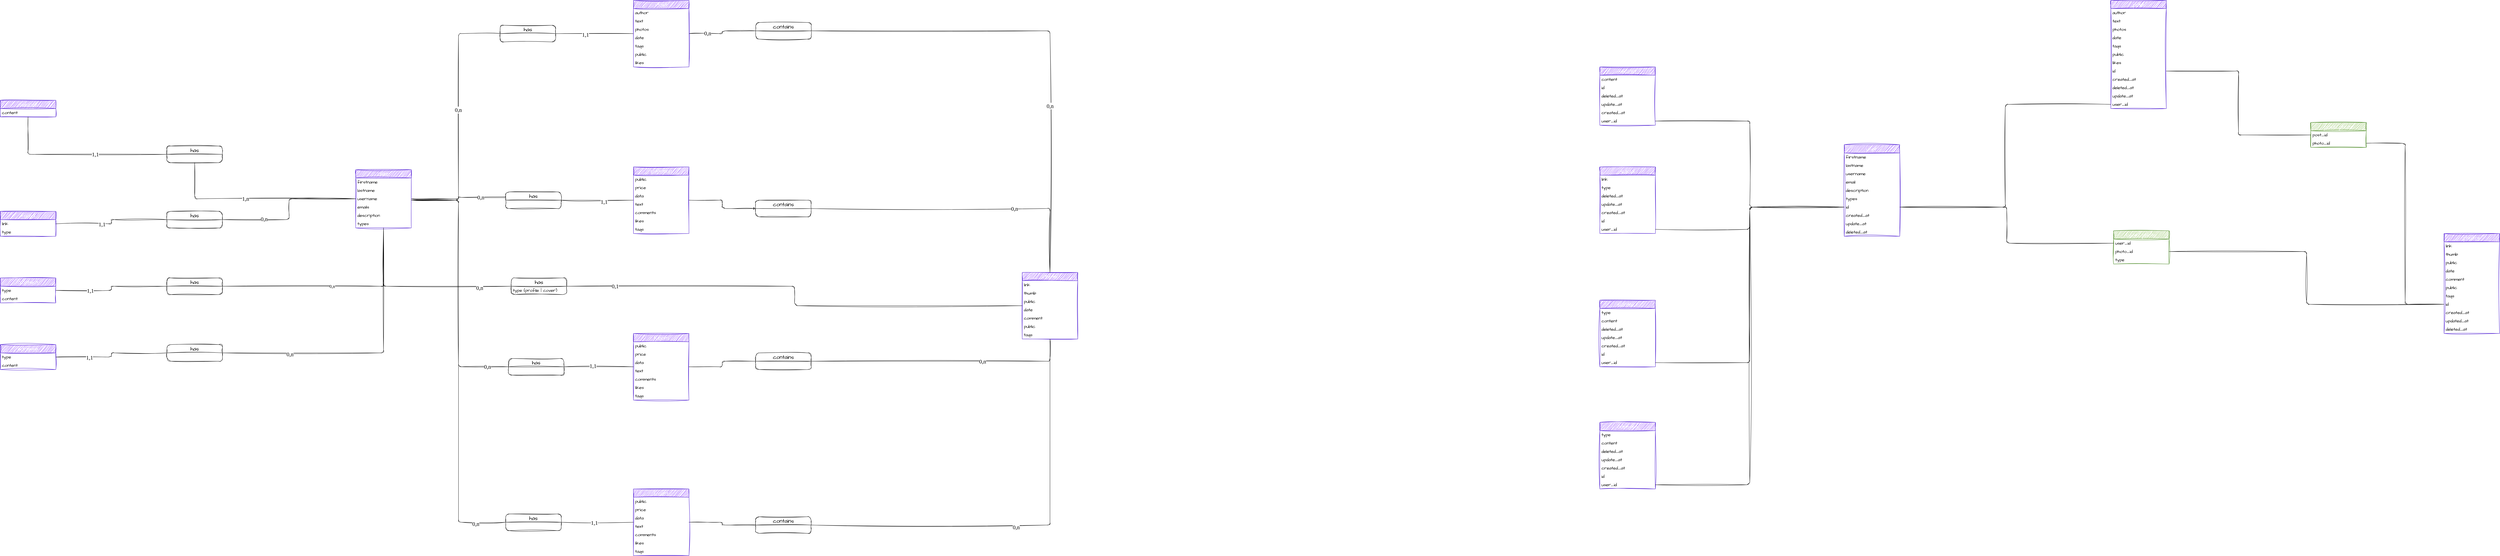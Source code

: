 <mxfile>
    <diagram id="R-jXdzF41MDXtGgMjqbo" name="Page-1">
        <mxGraphModel dx="5722" dy="2767" grid="1" gridSize="10" guides="1" tooltips="1" connect="1" arrows="1" fold="1" page="0" pageScale="1" pageWidth="827" pageHeight="1169" math="0" shadow="0">
            <root>
                <mxCell id="0"/>
                <mxCell id="1" parent="0"/>
                <mxCell id="68" style="edgeStyle=orthogonalEdgeStyle;sketch=1;hachureGap=4;jiggle=2;curveFitting=1;html=1;entryX=0.5;entryY=0.333;entryDx=0;entryDy=0;entryPerimeter=0;fontFamily=Architects Daughter;fontSource=https%3A%2F%2Ffonts.googleapis.com%2Fcss%3Ffamily%3DArchitects%2BDaughter;fontSize=16;endArrow=none;endFill=0;" parent="1" source="2" target="67" edge="1">
                    <mxGeometry relative="1" as="geometry"/>
                </mxCell>
                <mxCell id="96" value="0,n" style="edgeLabel;html=1;align=center;verticalAlign=middle;resizable=0;points=[];fontSize=20;fontFamily=Monolisa;" vertex="1" connectable="0" parent="68">
                    <mxGeometry x="0.147" y="1" relative="1" as="geometry">
                        <mxPoint as="offset"/>
                    </mxGeometry>
                </mxCell>
                <mxCell id="69" style="edgeStyle=orthogonalEdgeStyle;sketch=1;hachureGap=4;jiggle=2;curveFitting=1;html=1;fontFamily=Architects Daughter;fontSource=https%3A%2F%2Ffonts.googleapis.com%2Fcss%3Ffamily%3DArchitects%2BDaughter;fontSize=16;endArrow=none;endFill=0;" parent="1" source="2" target="7" edge="1">
                    <mxGeometry relative="1" as="geometry">
                        <Array as="points">
                            <mxPoint x="330" y="840"/>
                            <mxPoint x="330" y="240"/>
                        </Array>
                    </mxGeometry>
                </mxCell>
                <mxCell id="94" value="&lt;font face=&quot;Monolisa&quot;&gt;0,n&lt;/font&gt;" style="edgeLabel;html=1;align=center;verticalAlign=middle;resizable=0;points=[];fontSize=20;fontFamily=Architects Daughter;" vertex="1" connectable="0" parent="69">
                    <mxGeometry x="0.077" y="1" relative="1" as="geometry">
                        <mxPoint as="offset"/>
                    </mxGeometry>
                </mxCell>
                <mxCell id="215" style="edgeStyle=orthogonalEdgeStyle;sketch=1;hachureGap=4;jiggle=2;curveFitting=1;html=1;fontFamily=Monolisa;fontSize=16;endArrow=none;endFill=0;" edge="1" parent="1" source="2" target="214">
                    <mxGeometry relative="1" as="geometry"/>
                </mxCell>
                <mxCell id="217" value="1,n" style="edgeLabel;html=1;align=center;verticalAlign=middle;resizable=0;points=[];fontSize=20;fontFamily=Monolisa;" vertex="1" connectable="0" parent="215">
                    <mxGeometry x="0.118" y="-1" relative="1" as="geometry">
                        <mxPoint as="offset"/>
                    </mxGeometry>
                </mxCell>
                <mxCell id="2" value="User" style="swimlane;fontStyle=0;childLayout=stackLayout;horizontal=1;startSize=30;horizontalStack=0;resizeParent=1;resizeParentMax=0;resizeLast=0;collapsible=1;marginBottom=0;whiteSpace=wrap;html=1;sketch=1;hachureGap=4;jiggle=2;curveFitting=1;fontFamily=Architects Daughter;fontSource=https%3A%2F%2Ffonts.googleapis.com%2Fcss%3Ffamily%3DArchitects%2BDaughter;fontSize=20;fillColor=#6a00ff;fontColor=#ffffff;strokeColor=#3700CC;" parent="1" vertex="1">
                    <mxGeometry x="-40" y="730" width="200" height="210" as="geometry"/>
                </mxCell>
                <mxCell id="3" value="firstname" style="text;strokeColor=none;fillColor=none;align=left;verticalAlign=middle;spacingLeft=4;spacingRight=4;overflow=hidden;points=[[0,0.5],[1,0.5]];portConstraint=eastwest;rotatable=0;whiteSpace=wrap;html=1;fontSize=16;sketch=1;hachureGap=4;jiggle=2;curveFitting=1;fontFamily=Architects Daughter;fontSource=https%3A%2F%2Ffonts.googleapis.com%2Fcss%3Ffamily%3DArchitects%2BDaughter;rounded=1;" parent="2" vertex="1">
                    <mxGeometry y="30" width="200" height="30" as="geometry"/>
                </mxCell>
                <mxCell id="4" value="lastname" style="text;strokeColor=none;fillColor=none;align=left;verticalAlign=middle;spacingLeft=4;spacingRight=4;overflow=hidden;points=[[0,0.5],[1,0.5]];portConstraint=eastwest;rotatable=0;whiteSpace=wrap;html=1;fontSize=16;sketch=1;hachureGap=4;jiggle=2;curveFitting=1;fontFamily=Architects Daughter;fontSource=https%3A%2F%2Ffonts.googleapis.com%2Fcss%3Ffamily%3DArchitects%2BDaughter;" parent="2" vertex="1">
                    <mxGeometry y="60" width="200" height="30" as="geometry"/>
                </mxCell>
                <mxCell id="5" value="username" style="text;strokeColor=none;fillColor=none;align=left;verticalAlign=middle;spacingLeft=4;spacingRight=4;overflow=hidden;points=[[0,0.5],[1,0.5]];portConstraint=eastwest;rotatable=0;whiteSpace=wrap;html=1;fontSize=16;sketch=1;hachureGap=4;jiggle=2;curveFitting=1;fontFamily=Architects Daughter;fontSource=https%3A%2F%2Ffonts.googleapis.com%2Fcss%3Ffamily%3DArchitects%2BDaughter;" parent="2" vertex="1">
                    <mxGeometry y="90" width="200" height="30" as="geometry"/>
                </mxCell>
                <mxCell id="11" value="emails" style="text;strokeColor=none;fillColor=none;align=left;verticalAlign=middle;spacingLeft=4;spacingRight=4;overflow=hidden;points=[[0,0.5],[1,0.5]];portConstraint=eastwest;rotatable=0;whiteSpace=wrap;html=1;fontSize=16;sketch=1;hachureGap=4;jiggle=2;curveFitting=1;fontFamily=Architects Daughter;fontSource=https%3A%2F%2Ffonts.googleapis.com%2Fcss%3Ffamily%3DArchitects%2BDaughter;" parent="2" vertex="1">
                    <mxGeometry y="120" width="200" height="30" as="geometry"/>
                </mxCell>
                <mxCell id="41" value="description" style="text;strokeColor=none;fillColor=none;align=left;verticalAlign=middle;spacingLeft=4;spacingRight=4;overflow=hidden;points=[[0,0.5],[1,0.5]];portConstraint=eastwest;rotatable=0;whiteSpace=wrap;html=1;fontSize=16;sketch=1;hachureGap=4;jiggle=2;curveFitting=1;fontFamily=Architects Daughter;fontSource=https%3A%2F%2Ffonts.googleapis.com%2Fcss%3Ffamily%3DArchitects%2BDaughter;" parent="2" vertex="1">
                    <mxGeometry y="150" width="200" height="30" as="geometry"/>
                </mxCell>
                <mxCell id="27" value="types" style="text;strokeColor=none;fillColor=none;align=left;verticalAlign=middle;spacingLeft=4;spacingRight=4;overflow=hidden;points=[[0,0.5],[1,0.5]];portConstraint=eastwest;rotatable=0;whiteSpace=wrap;html=1;fontSize=16;sketch=1;hachureGap=4;jiggle=2;curveFitting=1;fontFamily=Architects Daughter;fontSource=https%3A%2F%2Ffonts.googleapis.com%2Fcss%3Ffamily%3DArchitects%2BDaughter;" parent="2" vertex="1">
                    <mxGeometry y="180" width="200" height="30" as="geometry"/>
                </mxCell>
                <mxCell id="47" style="edgeStyle=orthogonalEdgeStyle;sketch=1;hachureGap=4;jiggle=2;curveFitting=1;html=1;fontFamily=Architects Daughter;fontSource=https%3A%2F%2Ffonts.googleapis.com%2Fcss%3Ffamily%3DArchitects%2BDaughter;fontSize=16;endArrow=none;endFill=0;" parent="1" source="7" target="29" edge="1">
                    <mxGeometry relative="1" as="geometry"/>
                </mxCell>
                <mxCell id="95" value="1,1" style="edgeLabel;html=1;align=center;verticalAlign=middle;resizable=0;points=[];fontSize=20;fontFamily=Monolisa;" vertex="1" connectable="0" parent="47">
                    <mxGeometry x="-0.236" y="-3" relative="1" as="geometry">
                        <mxPoint as="offset"/>
                    </mxGeometry>
                </mxCell>
                <mxCell id="7" value="has" style="swimlane;fontStyle=0;childLayout=stackLayout;horizontal=1;startSize=30;horizontalStack=0;resizeParent=1;resizeParentMax=0;resizeLast=0;collapsible=1;marginBottom=0;whiteSpace=wrap;html=1;sketch=1;hachureGap=4;jiggle=2;curveFitting=1;fontFamily=Architects Daughter;fontSource=https%3A%2F%2Ffonts.googleapis.com%2Fcss%3Ffamily%3DArchitects%2BDaughter;fontSize=20;rounded=1;" parent="1" vertex="1">
                    <mxGeometry x="480" y="210" width="200" height="60" as="geometry"/>
                </mxCell>
                <mxCell id="57" style="edgeStyle=orthogonalEdgeStyle;sketch=1;hachureGap=4;jiggle=2;curveFitting=1;html=1;fontFamily=Architects Daughter;fontSource=https%3A%2F%2Ffonts.googleapis.com%2Fcss%3Ffamily%3DArchitects%2BDaughter;fontSize=16;endArrow=none;endFill=0;" parent="1" source="29" target="56" edge="1">
                    <mxGeometry relative="1" as="geometry"/>
                </mxCell>
                <mxCell id="102" value="0,n" style="edgeLabel;html=1;align=center;verticalAlign=middle;resizable=0;points=[];fontSize=20;fontFamily=Monolisa;" vertex="1" connectable="0" parent="57">
                    <mxGeometry x="-0.465" y="2" relative="1" as="geometry">
                        <mxPoint as="offset"/>
                    </mxGeometry>
                </mxCell>
                <mxCell id="29" value="Post" style="swimlane;fontStyle=0;childLayout=stackLayout;horizontal=1;startSize=30;horizontalStack=0;resizeParent=1;resizeParentMax=0;resizeLast=0;collapsible=1;marginBottom=0;whiteSpace=wrap;html=1;sketch=1;hachureGap=4;jiggle=2;curveFitting=1;fontFamily=Architects Daughter;fontSource=https%3A%2F%2Ffonts.googleapis.com%2Fcss%3Ffamily%3DArchitects%2BDaughter;fontSize=20;fillColor=#6a00ff;fontColor=#ffffff;strokeColor=#3700CC;" parent="1" vertex="1">
                    <mxGeometry x="960" y="120" width="200" height="240" as="geometry"/>
                </mxCell>
                <mxCell id="30" value="author" style="text;strokeColor=none;fillColor=none;align=left;verticalAlign=middle;spacingLeft=4;spacingRight=4;overflow=hidden;points=[[0,0.5],[1,0.5]];portConstraint=eastwest;rotatable=0;whiteSpace=wrap;html=1;fontSize=16;sketch=1;hachureGap=4;jiggle=2;curveFitting=1;fontFamily=Architects Daughter;fontSource=https%3A%2F%2Ffonts.googleapis.com%2Fcss%3Ffamily%3DArchitects%2BDaughter;rounded=1;" parent="29" vertex="1">
                    <mxGeometry y="30" width="200" height="30" as="geometry"/>
                </mxCell>
                <mxCell id="31" value="text" style="text;strokeColor=none;fillColor=none;align=left;verticalAlign=middle;spacingLeft=4;spacingRight=4;overflow=hidden;points=[[0,0.5],[1,0.5]];portConstraint=eastwest;rotatable=0;whiteSpace=wrap;html=1;fontSize=16;sketch=1;hachureGap=4;jiggle=2;curveFitting=1;fontFamily=Architects Daughter;fontSource=https%3A%2F%2Ffonts.googleapis.com%2Fcss%3Ffamily%3DArchitects%2BDaughter;" parent="29" vertex="1">
                    <mxGeometry y="60" width="200" height="30" as="geometry"/>
                </mxCell>
                <mxCell id="32" value="photos" style="text;strokeColor=none;fillColor=none;align=left;verticalAlign=middle;spacingLeft=4;spacingRight=4;overflow=hidden;points=[[0,0.5],[1,0.5]];portConstraint=eastwest;rotatable=0;whiteSpace=wrap;html=1;fontSize=16;sketch=1;hachureGap=4;jiggle=2;curveFitting=1;fontFamily=Architects Daughter;fontSource=https%3A%2F%2Ffonts.googleapis.com%2Fcss%3Ffamily%3DArchitects%2BDaughter;" parent="29" vertex="1">
                    <mxGeometry y="90" width="200" height="30" as="geometry"/>
                </mxCell>
                <mxCell id="33" value="date" style="text;strokeColor=none;fillColor=none;align=left;verticalAlign=middle;spacingLeft=4;spacingRight=4;overflow=hidden;points=[[0,0.5],[1,0.5]];portConstraint=eastwest;rotatable=0;whiteSpace=wrap;html=1;fontSize=16;sketch=1;hachureGap=4;jiggle=2;curveFitting=1;fontFamily=Architects Daughter;fontSource=https%3A%2F%2Ffonts.googleapis.com%2Fcss%3Ffamily%3DArchitects%2BDaughter;" parent="29" vertex="1">
                    <mxGeometry y="120" width="200" height="30" as="geometry"/>
                </mxCell>
                <mxCell id="34" value="tags" style="text;strokeColor=none;fillColor=none;align=left;verticalAlign=middle;spacingLeft=4;spacingRight=4;overflow=hidden;points=[[0,0.5],[1,0.5]];portConstraint=eastwest;rotatable=0;whiteSpace=wrap;html=1;fontSize=16;sketch=1;hachureGap=4;jiggle=2;curveFitting=1;fontFamily=Architects Daughter;fontSource=https%3A%2F%2Ffonts.googleapis.com%2Fcss%3Ffamily%3DArchitects%2BDaughter;" parent="29" vertex="1">
                    <mxGeometry y="150" width="200" height="30" as="geometry"/>
                </mxCell>
                <mxCell id="35" value="public" style="text;strokeColor=none;fillColor=none;align=left;verticalAlign=middle;spacingLeft=4;spacingRight=4;overflow=hidden;points=[[0,0.5],[1,0.5]];portConstraint=eastwest;rotatable=0;whiteSpace=wrap;html=1;fontSize=16;sketch=1;hachureGap=4;jiggle=2;curveFitting=1;fontFamily=Architects Daughter;fontSource=https%3A%2F%2Ffonts.googleapis.com%2Fcss%3Ffamily%3DArchitects%2BDaughter;" parent="29" vertex="1">
                    <mxGeometry y="180" width="200" height="30" as="geometry"/>
                </mxCell>
                <mxCell id="42" value="likes" style="text;strokeColor=none;fillColor=none;align=left;verticalAlign=middle;spacingLeft=4;spacingRight=4;overflow=hidden;points=[[0,0.5],[1,0.5]];portConstraint=eastwest;rotatable=0;whiteSpace=wrap;html=1;fontSize=16;sketch=1;hachureGap=4;jiggle=2;curveFitting=1;fontFamily=Architects Daughter;fontSource=https%3A%2F%2Ffonts.googleapis.com%2Fcss%3Ffamily%3DArchitects%2BDaughter;" parent="29" vertex="1">
                    <mxGeometry y="210" width="200" height="30" as="geometry"/>
                </mxCell>
                <mxCell id="48" value="Photo" style="swimlane;fontStyle=0;childLayout=stackLayout;horizontal=1;startSize=30;horizontalStack=0;resizeParent=1;resizeParentMax=0;resizeLast=0;collapsible=1;marginBottom=0;whiteSpace=wrap;html=1;sketch=1;hachureGap=4;jiggle=2;curveFitting=1;fontFamily=Architects Daughter;fontSource=https%3A%2F%2Ffonts.googleapis.com%2Fcss%3Ffamily%3DArchitects%2BDaughter;fontSize=20;fillColor=#6a00ff;fontColor=#ffffff;strokeColor=#3700CC;" parent="1" vertex="1">
                    <mxGeometry x="2360" y="1100" width="200" height="240" as="geometry"/>
                </mxCell>
                <mxCell id="49" value="link" style="text;strokeColor=none;fillColor=none;align=left;verticalAlign=middle;spacingLeft=4;spacingRight=4;overflow=hidden;points=[[0,0.5],[1,0.5]];portConstraint=eastwest;rotatable=0;whiteSpace=wrap;html=1;fontSize=16;sketch=1;hachureGap=4;jiggle=2;curveFitting=1;fontFamily=Architects Daughter;fontSource=https%3A%2F%2Ffonts.googleapis.com%2Fcss%3Ffamily%3DArchitects%2BDaughter;rounded=1;" parent="48" vertex="1">
                    <mxGeometry y="30" width="200" height="30" as="geometry"/>
                </mxCell>
                <mxCell id="50" value="thumb" style="text;strokeColor=none;fillColor=none;align=left;verticalAlign=middle;spacingLeft=4;spacingRight=4;overflow=hidden;points=[[0,0.5],[1,0.5]];portConstraint=eastwest;rotatable=0;whiteSpace=wrap;html=1;fontSize=16;sketch=1;hachureGap=4;jiggle=2;curveFitting=1;fontFamily=Architects Daughter;fontSource=https%3A%2F%2Ffonts.googleapis.com%2Fcss%3Ffamily%3DArchitects%2BDaughter;" parent="48" vertex="1">
                    <mxGeometry y="60" width="200" height="30" as="geometry"/>
                </mxCell>
                <mxCell id="51" value="public" style="text;strokeColor=none;fillColor=none;align=left;verticalAlign=middle;spacingLeft=4;spacingRight=4;overflow=hidden;points=[[0,0.5],[1,0.5]];portConstraint=eastwest;rotatable=0;whiteSpace=wrap;html=1;fontSize=16;sketch=1;hachureGap=4;jiggle=2;curveFitting=1;fontFamily=Architects Daughter;fontSource=https%3A%2F%2Ffonts.googleapis.com%2Fcss%3Ffamily%3DArchitects%2BDaughter;" parent="48" vertex="1">
                    <mxGeometry y="90" width="200" height="30" as="geometry"/>
                </mxCell>
                <mxCell id="52" value="date" style="text;strokeColor=none;fillColor=none;align=left;verticalAlign=middle;spacingLeft=4;spacingRight=4;overflow=hidden;points=[[0,0.5],[1,0.5]];portConstraint=eastwest;rotatable=0;whiteSpace=wrap;html=1;fontSize=16;sketch=1;hachureGap=4;jiggle=2;curveFitting=1;fontFamily=Architects Daughter;fontSource=https%3A%2F%2Ffonts.googleapis.com%2Fcss%3Ffamily%3DArchitects%2BDaughter;" parent="48" vertex="1">
                    <mxGeometry y="120" width="200" height="30" as="geometry"/>
                </mxCell>
                <mxCell id="53" value="comment" style="text;strokeColor=none;fillColor=none;align=left;verticalAlign=middle;spacingLeft=4;spacingRight=4;overflow=hidden;points=[[0,0.5],[1,0.5]];portConstraint=eastwest;rotatable=0;whiteSpace=wrap;html=1;fontSize=16;sketch=1;hachureGap=4;jiggle=2;curveFitting=1;fontFamily=Architects Daughter;fontSource=https%3A%2F%2Ffonts.googleapis.com%2Fcss%3Ffamily%3DArchitects%2BDaughter;" parent="48" vertex="1">
                    <mxGeometry y="150" width="200" height="30" as="geometry"/>
                </mxCell>
                <mxCell id="54" value="public" style="text;strokeColor=none;fillColor=none;align=left;verticalAlign=middle;spacingLeft=4;spacingRight=4;overflow=hidden;points=[[0,0.5],[1,0.5]];portConstraint=eastwest;rotatable=0;whiteSpace=wrap;html=1;fontSize=16;sketch=1;hachureGap=4;jiggle=2;curveFitting=1;fontFamily=Architects Daughter;fontSource=https%3A%2F%2Ffonts.googleapis.com%2Fcss%3Ffamily%3DArchitects%2BDaughter;" parent="48" vertex="1">
                    <mxGeometry y="180" width="200" height="30" as="geometry"/>
                </mxCell>
                <mxCell id="55" value="tags" style="text;strokeColor=none;fillColor=none;align=left;verticalAlign=middle;spacingLeft=4;spacingRight=4;overflow=hidden;points=[[0,0.5],[1,0.5]];portConstraint=eastwest;rotatable=0;whiteSpace=wrap;html=1;fontSize=16;sketch=1;hachureGap=4;jiggle=2;curveFitting=1;fontFamily=Architects Daughter;fontSource=https%3A%2F%2Ffonts.googleapis.com%2Fcss%3Ffamily%3DArchitects%2BDaughter;" parent="48" vertex="1">
                    <mxGeometry y="210" width="200" height="30" as="geometry"/>
                </mxCell>
                <mxCell id="58" style="edgeStyle=orthogonalEdgeStyle;sketch=1;hachureGap=4;jiggle=2;curveFitting=1;html=1;fontFamily=Architects Daughter;fontSource=https%3A%2F%2Ffonts.googleapis.com%2Fcss%3Ffamily%3DArchitects%2BDaughter;fontSize=16;endArrow=none;endFill=0;" parent="1" source="56" target="48" edge="1">
                    <mxGeometry relative="1" as="geometry"/>
                </mxCell>
                <mxCell id="103" value="0,n" style="edgeLabel;html=1;align=center;verticalAlign=middle;resizable=0;points=[];fontSize=20;fontFamily=Monolisa;" vertex="1" connectable="0" parent="58">
                    <mxGeometry x="0.306" relative="1" as="geometry">
                        <mxPoint as="offset"/>
                    </mxGeometry>
                </mxCell>
                <mxCell id="56" value="contains" style="swimlane;fontStyle=0;childLayout=stackLayout;horizontal=1;startSize=30;horizontalStack=0;resizeParent=1;resizeParentMax=0;resizeLast=0;collapsible=1;marginBottom=0;whiteSpace=wrap;html=1;sketch=1;hachureGap=4;jiggle=2;curveFitting=1;fontFamily=Architects Daughter;fontSource=https%3A%2F%2Ffonts.googleapis.com%2Fcss%3Ffamily%3DArchitects%2BDaughter;fontSize=20;rounded=1;" parent="1" vertex="1">
                    <mxGeometry x="1400" y="200" width="200" height="60" as="geometry"/>
                </mxCell>
                <mxCell id="115" style="edgeStyle=orthogonalEdgeStyle;sketch=1;hachureGap=4;jiggle=2;curveFitting=1;html=1;fontFamily=Monolisa;fontSize=16;" edge="1" parent="1" source="59" target="112">
                    <mxGeometry relative="1" as="geometry"/>
                </mxCell>
                <mxCell id="59" value="Invitation" style="swimlane;fontStyle=0;childLayout=stackLayout;horizontal=1;startSize=30;horizontalStack=0;resizeParent=1;resizeParentMax=0;resizeLast=0;collapsible=1;marginBottom=0;whiteSpace=wrap;html=1;sketch=1;hachureGap=4;jiggle=2;curveFitting=1;fontFamily=Architects Daughter;fontSource=https%3A%2F%2Ffonts.googleapis.com%2Fcss%3Ffamily%3DArchitects%2BDaughter;fontSize=20;fillColor=#6a00ff;fontColor=#ffffff;strokeColor=#3700CC;" parent="1" vertex="1">
                    <mxGeometry x="960" y="720" width="200" height="240" as="geometry"/>
                </mxCell>
                <mxCell id="60" value="public" style="text;strokeColor=none;fillColor=none;align=left;verticalAlign=middle;spacingLeft=4;spacingRight=4;overflow=hidden;points=[[0,0.5],[1,0.5]];portConstraint=eastwest;rotatable=0;whiteSpace=wrap;html=1;fontSize=16;sketch=1;hachureGap=4;jiggle=2;curveFitting=1;fontFamily=Architects Daughter;fontSource=https%3A%2F%2Ffonts.googleapis.com%2Fcss%3Ffamily%3DArchitects%2BDaughter;rounded=1;" parent="59" vertex="1">
                    <mxGeometry y="30" width="200" height="30" as="geometry"/>
                </mxCell>
                <mxCell id="61" value="price" style="text;strokeColor=none;fillColor=none;align=left;verticalAlign=middle;spacingLeft=4;spacingRight=4;overflow=hidden;points=[[0,0.5],[1,0.5]];portConstraint=eastwest;rotatable=0;whiteSpace=wrap;html=1;fontSize=16;sketch=1;hachureGap=4;jiggle=2;curveFitting=1;fontFamily=Architects Daughter;fontSource=https%3A%2F%2Ffonts.googleapis.com%2Fcss%3Ffamily%3DArchitects%2BDaughter;" parent="59" vertex="1">
                    <mxGeometry y="60" width="200" height="30" as="geometry"/>
                </mxCell>
                <mxCell id="62" value="data" style="text;strokeColor=none;fillColor=none;align=left;verticalAlign=middle;spacingLeft=4;spacingRight=4;overflow=hidden;points=[[0,0.5],[1,0.5]];portConstraint=eastwest;rotatable=0;whiteSpace=wrap;html=1;fontSize=16;sketch=1;hachureGap=4;jiggle=2;curveFitting=1;fontFamily=Architects Daughter;fontSource=https%3A%2F%2Ffonts.googleapis.com%2Fcss%3Ffamily%3DArchitects%2BDaughter;" parent="59" vertex="1">
                    <mxGeometry y="90" width="200" height="30" as="geometry"/>
                </mxCell>
                <mxCell id="63" value="text" style="text;strokeColor=none;fillColor=none;align=left;verticalAlign=middle;spacingLeft=4;spacingRight=4;overflow=hidden;points=[[0,0.5],[1,0.5]];portConstraint=eastwest;rotatable=0;whiteSpace=wrap;html=1;fontSize=16;sketch=1;hachureGap=4;jiggle=2;curveFitting=1;fontFamily=Architects Daughter;fontSource=https%3A%2F%2Ffonts.googleapis.com%2Fcss%3Ffamily%3DArchitects%2BDaughter;" parent="59" vertex="1">
                    <mxGeometry y="120" width="200" height="30" as="geometry"/>
                </mxCell>
                <mxCell id="64" value="comments" style="text;strokeColor=none;fillColor=none;align=left;verticalAlign=middle;spacingLeft=4;spacingRight=4;overflow=hidden;points=[[0,0.5],[1,0.5]];portConstraint=eastwest;rotatable=0;whiteSpace=wrap;html=1;fontSize=16;sketch=1;hachureGap=4;jiggle=2;curveFitting=1;fontFamily=Architects Daughter;fontSource=https%3A%2F%2Ffonts.googleapis.com%2Fcss%3Ffamily%3DArchitects%2BDaughter;" parent="59" vertex="1">
                    <mxGeometry y="150" width="200" height="30" as="geometry"/>
                </mxCell>
                <mxCell id="65" value="likes" style="text;strokeColor=none;fillColor=none;align=left;verticalAlign=middle;spacingLeft=4;spacingRight=4;overflow=hidden;points=[[0,0.5],[1,0.5]];portConstraint=eastwest;rotatable=0;whiteSpace=wrap;html=1;fontSize=16;sketch=1;hachureGap=4;jiggle=2;curveFitting=1;fontFamily=Architects Daughter;fontSource=https%3A%2F%2Ffonts.googleapis.com%2Fcss%3Ffamily%3DArchitects%2BDaughter;" parent="59" vertex="1">
                    <mxGeometry y="180" width="200" height="30" as="geometry"/>
                </mxCell>
                <mxCell id="66" value="tags" style="text;strokeColor=none;fillColor=none;align=left;verticalAlign=middle;spacingLeft=4;spacingRight=4;overflow=hidden;points=[[0,0.5],[1,0.5]];portConstraint=eastwest;rotatable=0;whiteSpace=wrap;html=1;fontSize=16;sketch=1;hachureGap=4;jiggle=2;curveFitting=1;fontFamily=Architects Daughter;fontSource=https%3A%2F%2Ffonts.googleapis.com%2Fcss%3Ffamily%3DArchitects%2BDaughter;" parent="59" vertex="1">
                    <mxGeometry y="210" width="200" height="30" as="geometry"/>
                </mxCell>
                <mxCell id="70" style="edgeStyle=orthogonalEdgeStyle;sketch=1;hachureGap=4;jiggle=2;curveFitting=1;html=1;fontFamily=Architects Daughter;fontSource=https%3A%2F%2Ffonts.googleapis.com%2Fcss%3Ffamily%3DArchitects%2BDaughter;fontSize=16;endArrow=none;endFill=0;" parent="1" source="67" target="59" edge="1">
                    <mxGeometry relative="1" as="geometry"/>
                </mxCell>
                <mxCell id="97" value="1,1" style="edgeLabel;html=1;align=center;verticalAlign=middle;resizable=0;points=[];fontSize=20;fontFamily=Monolisa;" vertex="1" connectable="0" parent="70">
                    <mxGeometry x="0.182" y="-5" relative="1" as="geometry">
                        <mxPoint as="offset"/>
                    </mxGeometry>
                </mxCell>
                <mxCell id="67" value="has" style="swimlane;fontStyle=0;childLayout=stackLayout;horizontal=1;startSize=30;horizontalStack=0;resizeParent=1;resizeParentMax=0;resizeLast=0;collapsible=1;marginBottom=0;whiteSpace=wrap;html=1;sketch=1;hachureGap=4;jiggle=2;curveFitting=1;fontFamily=Architects Daughter;fontSource=https%3A%2F%2Ffonts.googleapis.com%2Fcss%3Ffamily%3DArchitects%2BDaughter;fontSize=20;rounded=1;" parent="1" vertex="1">
                    <mxGeometry x="500" y="810" width="200" height="60" as="geometry"/>
                </mxCell>
                <mxCell id="116" style="edgeStyle=orthogonalEdgeStyle;sketch=1;hachureGap=4;jiggle=2;curveFitting=1;html=1;fontFamily=Monolisa;fontSize=16;endArrow=none;endFill=0;" edge="1" parent="1" source="71" target="113">
                    <mxGeometry relative="1" as="geometry"/>
                </mxCell>
                <mxCell id="71" value="Room" style="swimlane;fontStyle=0;childLayout=stackLayout;horizontal=1;startSize=30;horizontalStack=0;resizeParent=1;resizeParentMax=0;resizeLast=0;collapsible=1;marginBottom=0;whiteSpace=wrap;html=1;sketch=1;hachureGap=4;jiggle=2;curveFitting=1;fontFamily=Architects Daughter;fontSource=https%3A%2F%2Ffonts.googleapis.com%2Fcss%3Ffamily%3DArchitects%2BDaughter;fontSize=20;fillColor=#6a00ff;fontColor=#ffffff;strokeColor=#3700CC;" parent="1" vertex="1">
                    <mxGeometry x="960" y="1320" width="200" height="240" as="geometry"/>
                </mxCell>
                <mxCell id="72" value="public" style="text;strokeColor=none;fillColor=none;align=left;verticalAlign=middle;spacingLeft=4;spacingRight=4;overflow=hidden;points=[[0,0.5],[1,0.5]];portConstraint=eastwest;rotatable=0;whiteSpace=wrap;html=1;fontSize=16;sketch=1;hachureGap=4;jiggle=2;curveFitting=1;fontFamily=Architects Daughter;fontSource=https%3A%2F%2Ffonts.googleapis.com%2Fcss%3Ffamily%3DArchitects%2BDaughter;rounded=1;" parent="71" vertex="1">
                    <mxGeometry y="30" width="200" height="30" as="geometry"/>
                </mxCell>
                <mxCell id="73" value="price" style="text;strokeColor=none;fillColor=none;align=left;verticalAlign=middle;spacingLeft=4;spacingRight=4;overflow=hidden;points=[[0,0.5],[1,0.5]];portConstraint=eastwest;rotatable=0;whiteSpace=wrap;html=1;fontSize=16;sketch=1;hachureGap=4;jiggle=2;curveFitting=1;fontFamily=Architects Daughter;fontSource=https%3A%2F%2Ffonts.googleapis.com%2Fcss%3Ffamily%3DArchitects%2BDaughter;" parent="71" vertex="1">
                    <mxGeometry y="60" width="200" height="30" as="geometry"/>
                </mxCell>
                <mxCell id="74" value="data" style="text;strokeColor=none;fillColor=none;align=left;verticalAlign=middle;spacingLeft=4;spacingRight=4;overflow=hidden;points=[[0,0.5],[1,0.5]];portConstraint=eastwest;rotatable=0;whiteSpace=wrap;html=1;fontSize=16;sketch=1;hachureGap=4;jiggle=2;curveFitting=1;fontFamily=Architects Daughter;fontSource=https%3A%2F%2Ffonts.googleapis.com%2Fcss%3Ffamily%3DArchitects%2BDaughter;" parent="71" vertex="1">
                    <mxGeometry y="90" width="200" height="30" as="geometry"/>
                </mxCell>
                <mxCell id="75" value="text" style="text;strokeColor=none;fillColor=none;align=left;verticalAlign=middle;spacingLeft=4;spacingRight=4;overflow=hidden;points=[[0,0.5],[1,0.5]];portConstraint=eastwest;rotatable=0;whiteSpace=wrap;html=1;fontSize=16;sketch=1;hachureGap=4;jiggle=2;curveFitting=1;fontFamily=Architects Daughter;fontSource=https%3A%2F%2Ffonts.googleapis.com%2Fcss%3Ffamily%3DArchitects%2BDaughter;" parent="71" vertex="1">
                    <mxGeometry y="120" width="200" height="30" as="geometry"/>
                </mxCell>
                <mxCell id="76" value="comments" style="text;strokeColor=none;fillColor=none;align=left;verticalAlign=middle;spacingLeft=4;spacingRight=4;overflow=hidden;points=[[0,0.5],[1,0.5]];portConstraint=eastwest;rotatable=0;whiteSpace=wrap;html=1;fontSize=16;sketch=1;hachureGap=4;jiggle=2;curveFitting=1;fontFamily=Architects Daughter;fontSource=https%3A%2F%2Ffonts.googleapis.com%2Fcss%3Ffamily%3DArchitects%2BDaughter;" parent="71" vertex="1">
                    <mxGeometry y="150" width="200" height="30" as="geometry"/>
                </mxCell>
                <mxCell id="77" value="likes" style="text;strokeColor=none;fillColor=none;align=left;verticalAlign=middle;spacingLeft=4;spacingRight=4;overflow=hidden;points=[[0,0.5],[1,0.5]];portConstraint=eastwest;rotatable=0;whiteSpace=wrap;html=1;fontSize=16;sketch=1;hachureGap=4;jiggle=2;curveFitting=1;fontFamily=Architects Daughter;fontSource=https%3A%2F%2Ffonts.googleapis.com%2Fcss%3Ffamily%3DArchitects%2BDaughter;" parent="71" vertex="1">
                    <mxGeometry y="180" width="200" height="30" as="geometry"/>
                </mxCell>
                <mxCell id="78" value="tags" style="text;strokeColor=none;fillColor=none;align=left;verticalAlign=middle;spacingLeft=4;spacingRight=4;overflow=hidden;points=[[0,0.5],[1,0.5]];portConstraint=eastwest;rotatable=0;whiteSpace=wrap;html=1;fontSize=16;sketch=1;hachureGap=4;jiggle=2;curveFitting=1;fontFamily=Architects Daughter;fontSource=https%3A%2F%2Ffonts.googleapis.com%2Fcss%3Ffamily%3DArchitects%2BDaughter;" parent="71" vertex="1">
                    <mxGeometry y="210" width="200" height="30" as="geometry"/>
                </mxCell>
                <mxCell id="82" style="edgeStyle=orthogonalEdgeStyle;sketch=1;hachureGap=4;jiggle=2;curveFitting=1;html=1;fontFamily=Architects Daughter;fontSource=https%3A%2F%2Ffonts.googleapis.com%2Fcss%3Ffamily%3DArchitects%2BDaughter;fontSize=16;endArrow=none;endFill=0;elbow=vertical;" parent="1" source="80" target="71" edge="1">
                    <mxGeometry relative="1" as="geometry"/>
                </mxCell>
                <mxCell id="99" value="1,1" style="edgeLabel;html=1;align=center;verticalAlign=middle;resizable=0;points=[];fontSize=20;fontFamily=Monolisa;" vertex="1" connectable="0" parent="82">
                    <mxGeometry x="-0.167" y="4" relative="1" as="geometry">
                        <mxPoint as="offset"/>
                    </mxGeometry>
                </mxCell>
                <mxCell id="80" value="has" style="swimlane;fontStyle=0;childLayout=stackLayout;horizontal=1;startSize=30;horizontalStack=0;resizeParent=1;resizeParentMax=0;resizeLast=0;collapsible=1;marginBottom=0;whiteSpace=wrap;html=1;sketch=1;hachureGap=4;jiggle=2;curveFitting=1;fontFamily=Architects Daughter;fontSource=https%3A%2F%2Ffonts.googleapis.com%2Fcss%3Ffamily%3DArchitects%2BDaughter;fontSize=20;rounded=1;" parent="1" vertex="1">
                    <mxGeometry x="510" y="1410" width="200" height="60" as="geometry"/>
                </mxCell>
                <mxCell id="81" style="edgeStyle=orthogonalEdgeStyle;sketch=1;hachureGap=4;jiggle=2;curveFitting=1;html=1;fontFamily=Architects Daughter;fontSource=https%3A%2F%2Ffonts.googleapis.com%2Fcss%3Ffamily%3DArchitects%2BDaughter;fontSize=16;endArrow=none;endFill=0;elbow=vertical;" parent="1" source="2" target="80" edge="1">
                    <mxGeometry relative="1" as="geometry">
                        <Array as="points">
                            <mxPoint x="330" y="840"/>
                            <mxPoint x="330" y="1440"/>
                        </Array>
                    </mxGeometry>
                </mxCell>
                <mxCell id="98" value="0,n" style="edgeLabel;html=1;align=center;verticalAlign=middle;resizable=0;points=[];fontSize=20;fontFamily=Monolisa;" vertex="1" connectable="0" parent="81">
                    <mxGeometry x="0.839" y="1" relative="1" as="geometry">
                        <mxPoint as="offset"/>
                    </mxGeometry>
                </mxCell>
                <mxCell id="117" style="edgeStyle=orthogonalEdgeStyle;sketch=1;hachureGap=4;jiggle=2;curveFitting=1;html=1;fontFamily=Monolisa;fontSize=16;endArrow=none;endFill=0;" edge="1" parent="1" source="83" target="114">
                    <mxGeometry relative="1" as="geometry"/>
                </mxCell>
                <mxCell id="83" value="Event" style="swimlane;fontStyle=0;childLayout=stackLayout;horizontal=1;startSize=30;horizontalStack=0;resizeParent=1;resizeParentMax=0;resizeLast=0;collapsible=1;marginBottom=0;whiteSpace=wrap;html=1;sketch=1;hachureGap=4;jiggle=2;curveFitting=1;fontFamily=Architects Daughter;fontSource=https%3A%2F%2Ffonts.googleapis.com%2Fcss%3Ffamily%3DArchitects%2BDaughter;fontSize=20;fillColor=#6a00ff;fontColor=#ffffff;strokeColor=#3700CC;" parent="1" vertex="1">
                    <mxGeometry x="960" y="1880" width="200" height="240" as="geometry"/>
                </mxCell>
                <mxCell id="84" value="public" style="text;strokeColor=none;fillColor=none;align=left;verticalAlign=middle;spacingLeft=4;spacingRight=4;overflow=hidden;points=[[0,0.5],[1,0.5]];portConstraint=eastwest;rotatable=0;whiteSpace=wrap;html=1;fontSize=16;sketch=1;hachureGap=4;jiggle=2;curveFitting=1;fontFamily=Architects Daughter;fontSource=https%3A%2F%2Ffonts.googleapis.com%2Fcss%3Ffamily%3DArchitects%2BDaughter;rounded=1;" parent="83" vertex="1">
                    <mxGeometry y="30" width="200" height="30" as="geometry"/>
                </mxCell>
                <mxCell id="85" value="price" style="text;strokeColor=none;fillColor=none;align=left;verticalAlign=middle;spacingLeft=4;spacingRight=4;overflow=hidden;points=[[0,0.5],[1,0.5]];portConstraint=eastwest;rotatable=0;whiteSpace=wrap;html=1;fontSize=16;sketch=1;hachureGap=4;jiggle=2;curveFitting=1;fontFamily=Architects Daughter;fontSource=https%3A%2F%2Ffonts.googleapis.com%2Fcss%3Ffamily%3DArchitects%2BDaughter;" parent="83" vertex="1">
                    <mxGeometry y="60" width="200" height="30" as="geometry"/>
                </mxCell>
                <mxCell id="86" value="data" style="text;strokeColor=none;fillColor=none;align=left;verticalAlign=middle;spacingLeft=4;spacingRight=4;overflow=hidden;points=[[0,0.5],[1,0.5]];portConstraint=eastwest;rotatable=0;whiteSpace=wrap;html=1;fontSize=16;sketch=1;hachureGap=4;jiggle=2;curveFitting=1;fontFamily=Architects Daughter;fontSource=https%3A%2F%2Ffonts.googleapis.com%2Fcss%3Ffamily%3DArchitects%2BDaughter;" parent="83" vertex="1">
                    <mxGeometry y="90" width="200" height="30" as="geometry"/>
                </mxCell>
                <mxCell id="87" value="text" style="text;strokeColor=none;fillColor=none;align=left;verticalAlign=middle;spacingLeft=4;spacingRight=4;overflow=hidden;points=[[0,0.5],[1,0.5]];portConstraint=eastwest;rotatable=0;whiteSpace=wrap;html=1;fontSize=16;sketch=1;hachureGap=4;jiggle=2;curveFitting=1;fontFamily=Architects Daughter;fontSource=https%3A%2F%2Ffonts.googleapis.com%2Fcss%3Ffamily%3DArchitects%2BDaughter;" parent="83" vertex="1">
                    <mxGeometry y="120" width="200" height="30" as="geometry"/>
                </mxCell>
                <mxCell id="88" value="comments" style="text;strokeColor=none;fillColor=none;align=left;verticalAlign=middle;spacingLeft=4;spacingRight=4;overflow=hidden;points=[[0,0.5],[1,0.5]];portConstraint=eastwest;rotatable=0;whiteSpace=wrap;html=1;fontSize=16;sketch=1;hachureGap=4;jiggle=2;curveFitting=1;fontFamily=Architects Daughter;fontSource=https%3A%2F%2Ffonts.googleapis.com%2Fcss%3Ffamily%3DArchitects%2BDaughter;" parent="83" vertex="1">
                    <mxGeometry y="150" width="200" height="30" as="geometry"/>
                </mxCell>
                <mxCell id="89" value="likes" style="text;strokeColor=none;fillColor=none;align=left;verticalAlign=middle;spacingLeft=4;spacingRight=4;overflow=hidden;points=[[0,0.5],[1,0.5]];portConstraint=eastwest;rotatable=0;whiteSpace=wrap;html=1;fontSize=16;sketch=1;hachureGap=4;jiggle=2;curveFitting=1;fontFamily=Architects Daughter;fontSource=https%3A%2F%2Ffonts.googleapis.com%2Fcss%3Ffamily%3DArchitects%2BDaughter;" parent="83" vertex="1">
                    <mxGeometry y="180" width="200" height="30" as="geometry"/>
                </mxCell>
                <mxCell id="90" value="tags" style="text;strokeColor=none;fillColor=none;align=left;verticalAlign=middle;spacingLeft=4;spacingRight=4;overflow=hidden;points=[[0,0.5],[1,0.5]];portConstraint=eastwest;rotatable=0;whiteSpace=wrap;html=1;fontSize=16;sketch=1;hachureGap=4;jiggle=2;curveFitting=1;fontFamily=Architects Daughter;fontSource=https%3A%2F%2Ffonts.googleapis.com%2Fcss%3Ffamily%3DArchitects%2BDaughter;" parent="83" vertex="1">
                    <mxGeometry y="210" width="200" height="30" as="geometry"/>
                </mxCell>
                <mxCell id="93" style="edgeStyle=orthogonalEdgeStyle;sketch=1;hachureGap=4;jiggle=2;curveFitting=1;html=1;fontFamily=Architects Daughter;fontSource=https%3A%2F%2Ffonts.googleapis.com%2Fcss%3Ffamily%3DArchitects%2BDaughter;fontSize=16;endArrow=none;endFill=0;elbow=vertical;" parent="1" source="91" target="83" edge="1">
                    <mxGeometry relative="1" as="geometry"/>
                </mxCell>
                <mxCell id="101" value="1,1" style="edgeLabel;html=1;align=center;verticalAlign=middle;resizable=0;points=[];fontSize=20;fontFamily=Monolisa;" vertex="1" connectable="0" parent="93">
                    <mxGeometry x="-0.09" y="-1" relative="1" as="geometry">
                        <mxPoint as="offset"/>
                    </mxGeometry>
                </mxCell>
                <mxCell id="91" value="has" style="swimlane;fontStyle=0;childLayout=stackLayout;horizontal=1;startSize=30;horizontalStack=0;resizeParent=1;resizeParentMax=0;resizeLast=0;collapsible=1;marginBottom=0;whiteSpace=wrap;html=1;sketch=1;hachureGap=4;jiggle=2;curveFitting=1;fontFamily=Architects Daughter;fontSource=https%3A%2F%2Ffonts.googleapis.com%2Fcss%3Ffamily%3DArchitects%2BDaughter;fontSize=20;rounded=1;" parent="1" vertex="1">
                    <mxGeometry x="500" y="1970" width="200" height="60" as="geometry"/>
                </mxCell>
                <mxCell id="92" style="edgeStyle=orthogonalEdgeStyle;sketch=1;hachureGap=4;jiggle=2;curveFitting=1;html=1;fontFamily=Architects Daughter;fontSource=https%3A%2F%2Ffonts.googleapis.com%2Fcss%3Ffamily%3DArchitects%2BDaughter;fontSize=16;endArrow=none;endFill=0;elbow=vertical;" parent="1" source="2" target="91" edge="1">
                    <mxGeometry relative="1" as="geometry">
                        <Array as="points">
                            <mxPoint x="330" y="840"/>
                            <mxPoint x="330" y="2000"/>
                        </Array>
                    </mxGeometry>
                </mxCell>
                <mxCell id="100" value="0,n" style="edgeLabel;html=1;align=center;verticalAlign=middle;resizable=0;points=[];fontSize=20;fontFamily=Monolisa;" vertex="1" connectable="0" parent="92">
                    <mxGeometry x="0.856" y="-5" relative="1" as="geometry">
                        <mxPoint as="offset"/>
                    </mxGeometry>
                </mxCell>
                <mxCell id="118" style="edgeStyle=orthogonalEdgeStyle;sketch=1;hachureGap=4;jiggle=2;curveFitting=1;html=1;entryX=0.5;entryY=0;entryDx=0;entryDy=0;fontFamily=Monolisa;fontSize=16;endArrow=none;endFill=0;" edge="1" parent="1" source="112" target="48">
                    <mxGeometry relative="1" as="geometry"/>
                </mxCell>
                <mxCell id="160" value="0,n" style="edgeLabel;html=1;align=center;verticalAlign=middle;resizable=0;points=[];fontSize=20;fontFamily=Monolisa;" vertex="1" connectable="0" parent="118">
                    <mxGeometry x="0.342" relative="1" as="geometry">
                        <mxPoint as="offset"/>
                    </mxGeometry>
                </mxCell>
                <mxCell id="112" value="contains" style="swimlane;fontStyle=0;childLayout=stackLayout;horizontal=1;startSize=30;horizontalStack=0;resizeParent=1;resizeParentMax=0;resizeLast=0;collapsible=1;marginBottom=0;whiteSpace=wrap;html=1;sketch=1;hachureGap=4;jiggle=2;curveFitting=1;fontFamily=Architects Daughter;fontSource=https%3A%2F%2Ffonts.googleapis.com%2Fcss%3Ffamily%3DArchitects%2BDaughter;fontSize=20;rounded=1;" vertex="1" parent="1">
                    <mxGeometry x="1400" y="840" width="200" height="60" as="geometry"/>
                </mxCell>
                <mxCell id="119" style="edgeStyle=orthogonalEdgeStyle;sketch=1;hachureGap=4;jiggle=2;curveFitting=1;html=1;fontFamily=Monolisa;fontSize=16;endArrow=none;endFill=0;" edge="1" parent="1" source="113" target="48">
                    <mxGeometry relative="1" as="geometry"/>
                </mxCell>
                <mxCell id="161" value="0,n" style="edgeLabel;html=1;align=center;verticalAlign=middle;resizable=0;points=[];fontSize=20;fontFamily=Monolisa;" vertex="1" connectable="0" parent="119">
                    <mxGeometry x="0.313" relative="1" as="geometry">
                        <mxPoint as="offset"/>
                    </mxGeometry>
                </mxCell>
                <mxCell id="113" value="contains" style="swimlane;fontStyle=0;childLayout=stackLayout;horizontal=1;startSize=30;horizontalStack=0;resizeParent=1;resizeParentMax=0;resizeLast=0;collapsible=1;marginBottom=0;whiteSpace=wrap;html=1;sketch=1;hachureGap=4;jiggle=2;curveFitting=1;fontFamily=Architects Daughter;fontSource=https%3A%2F%2Ffonts.googleapis.com%2Fcss%3Ffamily%3DArchitects%2BDaughter;fontSize=20;rounded=1;" vertex="1" parent="1">
                    <mxGeometry x="1400" y="1390" width="200" height="60" as="geometry"/>
                </mxCell>
                <mxCell id="120" style="edgeStyle=orthogonalEdgeStyle;sketch=1;hachureGap=4;jiggle=2;curveFitting=1;html=1;fontFamily=Monolisa;fontSize=16;endArrow=none;endFill=0;" edge="1" parent="1" source="114" target="48">
                    <mxGeometry relative="1" as="geometry"/>
                </mxCell>
                <mxCell id="162" value="0,n" style="edgeLabel;html=1;align=center;verticalAlign=middle;resizable=0;points=[];fontSize=20;fontFamily=Monolisa;" vertex="1" connectable="0" parent="120">
                    <mxGeometry x="-0.036" y="-7" relative="1" as="geometry">
                        <mxPoint as="offset"/>
                    </mxGeometry>
                </mxCell>
                <mxCell id="114" value="contains" style="swimlane;fontStyle=0;childLayout=stackLayout;horizontal=1;startSize=30;horizontalStack=0;resizeParent=1;resizeParentMax=0;resizeLast=0;collapsible=1;marginBottom=0;whiteSpace=wrap;html=1;sketch=1;hachureGap=4;jiggle=2;curveFitting=1;fontFamily=Architects Daughter;fontSource=https%3A%2F%2Ffonts.googleapis.com%2Fcss%3Ffamily%3DArchitects%2BDaughter;fontSize=20;rounded=1;" vertex="1" parent="1">
                    <mxGeometry x="1400" y="1980" width="200" height="60" as="geometry"/>
                </mxCell>
                <mxCell id="146" value="post" style="swimlane;fontStyle=0;childLayout=stackLayout;horizontal=1;startSize=30;horizontalStack=0;resizeParent=1;resizeParentMax=0;resizeLast=0;collapsible=1;marginBottom=0;whiteSpace=wrap;html=1;sketch=1;hachureGap=4;jiggle=2;curveFitting=1;fontFamily=Architects Daughter;fontSource=https%3A%2F%2Ffonts.googleapis.com%2Fcss%3Ffamily%3DArchitects%2BDaughter;fontSize=20;fillColor=#6a00ff;fontColor=#ffffff;strokeColor=#3700CC;" vertex="1" parent="1">
                    <mxGeometry x="6280" y="120" width="200" height="390" as="geometry"/>
                </mxCell>
                <mxCell id="147" value="author" style="text;strokeColor=none;fillColor=none;align=left;verticalAlign=middle;spacingLeft=4;spacingRight=4;overflow=hidden;points=[[0,0.5],[1,0.5]];portConstraint=eastwest;rotatable=0;whiteSpace=wrap;html=1;fontSize=16;sketch=1;hachureGap=4;jiggle=2;curveFitting=1;fontFamily=Architects Daughter;fontSource=https%3A%2F%2Ffonts.googleapis.com%2Fcss%3Ffamily%3DArchitects%2BDaughter;rounded=1;" vertex="1" parent="146">
                    <mxGeometry y="30" width="200" height="30" as="geometry"/>
                </mxCell>
                <mxCell id="148" value="text" style="text;strokeColor=none;fillColor=none;align=left;verticalAlign=middle;spacingLeft=4;spacingRight=4;overflow=hidden;points=[[0,0.5],[1,0.5]];portConstraint=eastwest;rotatable=0;whiteSpace=wrap;html=1;fontSize=16;sketch=1;hachureGap=4;jiggle=2;curveFitting=1;fontFamily=Architects Daughter;fontSource=https%3A%2F%2Ffonts.googleapis.com%2Fcss%3Ffamily%3DArchitects%2BDaughter;" vertex="1" parent="146">
                    <mxGeometry y="60" width="200" height="30" as="geometry"/>
                </mxCell>
                <mxCell id="149" value="photos" style="text;strokeColor=none;fillColor=none;align=left;verticalAlign=middle;spacingLeft=4;spacingRight=4;overflow=hidden;points=[[0,0.5],[1,0.5]];portConstraint=eastwest;rotatable=0;whiteSpace=wrap;html=1;fontSize=16;sketch=1;hachureGap=4;jiggle=2;curveFitting=1;fontFamily=Architects Daughter;fontSource=https%3A%2F%2Ffonts.googleapis.com%2Fcss%3Ffamily%3DArchitects%2BDaughter;" vertex="1" parent="146">
                    <mxGeometry y="90" width="200" height="30" as="geometry"/>
                </mxCell>
                <mxCell id="150" value="date" style="text;strokeColor=none;fillColor=none;align=left;verticalAlign=middle;spacingLeft=4;spacingRight=4;overflow=hidden;points=[[0,0.5],[1,0.5]];portConstraint=eastwest;rotatable=0;whiteSpace=wrap;html=1;fontSize=16;sketch=1;hachureGap=4;jiggle=2;curveFitting=1;fontFamily=Architects Daughter;fontSource=https%3A%2F%2Ffonts.googleapis.com%2Fcss%3Ffamily%3DArchitects%2BDaughter;" vertex="1" parent="146">
                    <mxGeometry y="120" width="200" height="30" as="geometry"/>
                </mxCell>
                <mxCell id="151" value="tags" style="text;strokeColor=none;fillColor=none;align=left;verticalAlign=middle;spacingLeft=4;spacingRight=4;overflow=hidden;points=[[0,0.5],[1,0.5]];portConstraint=eastwest;rotatable=0;whiteSpace=wrap;html=1;fontSize=16;sketch=1;hachureGap=4;jiggle=2;curveFitting=1;fontFamily=Architects Daughter;fontSource=https%3A%2F%2Ffonts.googleapis.com%2Fcss%3Ffamily%3DArchitects%2BDaughter;" vertex="1" parent="146">
                    <mxGeometry y="150" width="200" height="30" as="geometry"/>
                </mxCell>
                <mxCell id="152" value="public" style="text;strokeColor=none;fillColor=none;align=left;verticalAlign=middle;spacingLeft=4;spacingRight=4;overflow=hidden;points=[[0,0.5],[1,0.5]];portConstraint=eastwest;rotatable=0;whiteSpace=wrap;html=1;fontSize=16;sketch=1;hachureGap=4;jiggle=2;curveFitting=1;fontFamily=Architects Daughter;fontSource=https%3A%2F%2Ffonts.googleapis.com%2Fcss%3Ffamily%3DArchitects%2BDaughter;" vertex="1" parent="146">
                    <mxGeometry y="180" width="200" height="30" as="geometry"/>
                </mxCell>
                <mxCell id="153" value="likes" style="text;strokeColor=none;fillColor=none;align=left;verticalAlign=middle;spacingLeft=4;spacingRight=4;overflow=hidden;points=[[0,0.5],[1,0.5]];portConstraint=eastwest;rotatable=0;whiteSpace=wrap;html=1;fontSize=16;sketch=1;hachureGap=4;jiggle=2;curveFitting=1;fontFamily=Architects Daughter;fontSource=https%3A%2F%2Ffonts.googleapis.com%2Fcss%3Ffamily%3DArchitects%2BDaughter;" vertex="1" parent="146">
                    <mxGeometry y="210" width="200" height="30" as="geometry"/>
                </mxCell>
                <mxCell id="154" value="id" style="text;strokeColor=none;fillColor=none;align=left;verticalAlign=middle;spacingLeft=4;spacingRight=4;overflow=hidden;points=[[0,0.5],[1,0.5]];portConstraint=eastwest;rotatable=0;whiteSpace=wrap;html=1;fontSize=16;sketch=1;hachureGap=4;jiggle=2;curveFitting=1;fontFamily=Architects Daughter;fontSource=https%3A%2F%2Ffonts.googleapis.com%2Fcss%3Ffamily%3DArchitects%2BDaughter;" vertex="1" parent="146">
                    <mxGeometry y="240" width="200" height="30" as="geometry"/>
                </mxCell>
                <mxCell id="157" value="created_at" style="text;strokeColor=none;fillColor=none;align=left;verticalAlign=middle;spacingLeft=4;spacingRight=4;overflow=hidden;points=[[0,0.5],[1,0.5]];portConstraint=eastwest;rotatable=0;whiteSpace=wrap;html=1;fontSize=16;sketch=1;hachureGap=4;jiggle=2;curveFitting=1;fontFamily=Architects Daughter;fontSource=https%3A%2F%2Ffonts.googleapis.com%2Fcss%3Ffamily%3DArchitects%2BDaughter;" vertex="1" parent="146">
                    <mxGeometry y="270" width="200" height="30" as="geometry"/>
                </mxCell>
                <mxCell id="155" value="deleted_at" style="text;strokeColor=none;fillColor=none;align=left;verticalAlign=middle;spacingLeft=4;spacingRight=4;overflow=hidden;points=[[0,0.5],[1,0.5]];portConstraint=eastwest;rotatable=0;whiteSpace=wrap;html=1;fontSize=16;sketch=1;hachureGap=4;jiggle=2;curveFitting=1;fontFamily=Architects Daughter;fontSource=https%3A%2F%2Ffonts.googleapis.com%2Fcss%3Ffamily%3DArchitects%2BDaughter;" vertex="1" parent="146">
                    <mxGeometry y="300" width="200" height="30" as="geometry"/>
                </mxCell>
                <mxCell id="156" value="update_at" style="text;strokeColor=none;fillColor=none;align=left;verticalAlign=middle;spacingLeft=4;spacingRight=4;overflow=hidden;points=[[0,0.5],[1,0.5]];portConstraint=eastwest;rotatable=0;whiteSpace=wrap;html=1;fontSize=16;sketch=1;hachureGap=4;jiggle=2;curveFitting=1;fontFamily=Architects Daughter;fontSource=https%3A%2F%2Ffonts.googleapis.com%2Fcss%3Ffamily%3DArchitects%2BDaughter;" vertex="1" parent="146">
                    <mxGeometry y="330" width="200" height="30" as="geometry"/>
                </mxCell>
                <mxCell id="158" value="user_id" style="text;strokeColor=none;fillColor=none;align=left;verticalAlign=middle;spacingLeft=4;spacingRight=4;overflow=hidden;points=[[0,0.5],[1,0.5]];portConstraint=eastwest;rotatable=0;whiteSpace=wrap;html=1;fontSize=16;sketch=1;hachureGap=4;jiggle=2;curveFitting=1;fontFamily=Architects Daughter;fontSource=https%3A%2F%2Ffonts.googleapis.com%2Fcss%3Ffamily%3DArchitects%2BDaughter;" vertex="1" parent="146">
                    <mxGeometry y="360" width="200" height="30" as="geometry"/>
                </mxCell>
                <mxCell id="163" value="photos" style="swimlane;fontStyle=0;childLayout=stackLayout;horizontal=1;startSize=30;horizontalStack=0;resizeParent=1;resizeParentMax=0;resizeLast=0;collapsible=1;marginBottom=0;whiteSpace=wrap;html=1;sketch=1;hachureGap=4;jiggle=2;curveFitting=1;fontFamily=Architects Daughter;fontSource=https%3A%2F%2Ffonts.googleapis.com%2Fcss%3Ffamily%3DArchitects%2BDaughter;fontSize=20;fillColor=#6a00ff;fontColor=#ffffff;strokeColor=#3700CC;" vertex="1" parent="1">
                    <mxGeometry x="7480" y="960" width="200" height="360" as="geometry"/>
                </mxCell>
                <mxCell id="164" value="link" style="text;strokeColor=none;fillColor=none;align=left;verticalAlign=middle;spacingLeft=4;spacingRight=4;overflow=hidden;points=[[0,0.5],[1,0.5]];portConstraint=eastwest;rotatable=0;whiteSpace=wrap;html=1;fontSize=16;sketch=1;hachureGap=4;jiggle=2;curveFitting=1;fontFamily=Architects Daughter;fontSource=https%3A%2F%2Ffonts.googleapis.com%2Fcss%3Ffamily%3DArchitects%2BDaughter;rounded=1;" vertex="1" parent="163">
                    <mxGeometry y="30" width="200" height="30" as="geometry"/>
                </mxCell>
                <mxCell id="165" value="thumb" style="text;strokeColor=none;fillColor=none;align=left;verticalAlign=middle;spacingLeft=4;spacingRight=4;overflow=hidden;points=[[0,0.5],[1,0.5]];portConstraint=eastwest;rotatable=0;whiteSpace=wrap;html=1;fontSize=16;sketch=1;hachureGap=4;jiggle=2;curveFitting=1;fontFamily=Architects Daughter;fontSource=https%3A%2F%2Ffonts.googleapis.com%2Fcss%3Ffamily%3DArchitects%2BDaughter;" vertex="1" parent="163">
                    <mxGeometry y="60" width="200" height="30" as="geometry"/>
                </mxCell>
                <mxCell id="166" value="public" style="text;strokeColor=none;fillColor=none;align=left;verticalAlign=middle;spacingLeft=4;spacingRight=4;overflow=hidden;points=[[0,0.5],[1,0.5]];portConstraint=eastwest;rotatable=0;whiteSpace=wrap;html=1;fontSize=16;sketch=1;hachureGap=4;jiggle=2;curveFitting=1;fontFamily=Architects Daughter;fontSource=https%3A%2F%2Ffonts.googleapis.com%2Fcss%3Ffamily%3DArchitects%2BDaughter;" vertex="1" parent="163">
                    <mxGeometry y="90" width="200" height="30" as="geometry"/>
                </mxCell>
                <mxCell id="167" value="date" style="text;strokeColor=none;fillColor=none;align=left;verticalAlign=middle;spacingLeft=4;spacingRight=4;overflow=hidden;points=[[0,0.5],[1,0.5]];portConstraint=eastwest;rotatable=0;whiteSpace=wrap;html=1;fontSize=16;sketch=1;hachureGap=4;jiggle=2;curveFitting=1;fontFamily=Architects Daughter;fontSource=https%3A%2F%2Ffonts.googleapis.com%2Fcss%3Ffamily%3DArchitects%2BDaughter;" vertex="1" parent="163">
                    <mxGeometry y="120" width="200" height="30" as="geometry"/>
                </mxCell>
                <mxCell id="168" value="comment" style="text;strokeColor=none;fillColor=none;align=left;verticalAlign=middle;spacingLeft=4;spacingRight=4;overflow=hidden;points=[[0,0.5],[1,0.5]];portConstraint=eastwest;rotatable=0;whiteSpace=wrap;html=1;fontSize=16;sketch=1;hachureGap=4;jiggle=2;curveFitting=1;fontFamily=Architects Daughter;fontSource=https%3A%2F%2Ffonts.googleapis.com%2Fcss%3Ffamily%3DArchitects%2BDaughter;" vertex="1" parent="163">
                    <mxGeometry y="150" width="200" height="30" as="geometry"/>
                </mxCell>
                <mxCell id="169" value="public" style="text;strokeColor=none;fillColor=none;align=left;verticalAlign=middle;spacingLeft=4;spacingRight=4;overflow=hidden;points=[[0,0.5],[1,0.5]];portConstraint=eastwest;rotatable=0;whiteSpace=wrap;html=1;fontSize=16;sketch=1;hachureGap=4;jiggle=2;curveFitting=1;fontFamily=Architects Daughter;fontSource=https%3A%2F%2Ffonts.googleapis.com%2Fcss%3Ffamily%3DArchitects%2BDaughter;" vertex="1" parent="163">
                    <mxGeometry y="180" width="200" height="30" as="geometry"/>
                </mxCell>
                <mxCell id="170" value="tags" style="text;strokeColor=none;fillColor=none;align=left;verticalAlign=middle;spacingLeft=4;spacingRight=4;overflow=hidden;points=[[0,0.5],[1,0.5]];portConstraint=eastwest;rotatable=0;whiteSpace=wrap;html=1;fontSize=16;sketch=1;hachureGap=4;jiggle=2;curveFitting=1;fontFamily=Architects Daughter;fontSource=https%3A%2F%2Ffonts.googleapis.com%2Fcss%3Ffamily%3DArchitects%2BDaughter;" vertex="1" parent="163">
                    <mxGeometry y="210" width="200" height="30" as="geometry"/>
                </mxCell>
                <mxCell id="182" value="id" style="text;strokeColor=none;fillColor=none;align=left;verticalAlign=middle;spacingLeft=4;spacingRight=4;overflow=hidden;points=[[0,0.5],[1,0.5]];portConstraint=eastwest;rotatable=0;whiteSpace=wrap;html=1;fontSize=16;sketch=1;hachureGap=4;jiggle=2;curveFitting=1;fontFamily=Architects Daughter;fontSource=https%3A%2F%2Ffonts.googleapis.com%2Fcss%3Ffamily%3DArchitects%2BDaughter;" vertex="1" parent="163">
                    <mxGeometry y="240" width="200" height="30" as="geometry"/>
                </mxCell>
                <mxCell id="183" value="created_at" style="text;strokeColor=none;fillColor=none;align=left;verticalAlign=middle;spacingLeft=4;spacingRight=4;overflow=hidden;points=[[0,0.5],[1,0.5]];portConstraint=eastwest;rotatable=0;whiteSpace=wrap;html=1;fontSize=16;sketch=1;hachureGap=4;jiggle=2;curveFitting=1;fontFamily=Architects Daughter;fontSource=https%3A%2F%2Ffonts.googleapis.com%2Fcss%3Ffamily%3DArchitects%2BDaughter;" vertex="1" parent="163">
                    <mxGeometry y="270" width="200" height="30" as="geometry"/>
                </mxCell>
                <mxCell id="184" value="updated_at" style="text;strokeColor=none;fillColor=none;align=left;verticalAlign=middle;spacingLeft=4;spacingRight=4;overflow=hidden;points=[[0,0.5],[1,0.5]];portConstraint=eastwest;rotatable=0;whiteSpace=wrap;html=1;fontSize=16;sketch=1;hachureGap=4;jiggle=2;curveFitting=1;fontFamily=Architects Daughter;fontSource=https%3A%2F%2Ffonts.googleapis.com%2Fcss%3Ffamily%3DArchitects%2BDaughter;" vertex="1" parent="163">
                    <mxGeometry y="300" width="200" height="30" as="geometry"/>
                </mxCell>
                <mxCell id="185" value="deleted_at" style="text;strokeColor=none;fillColor=none;align=left;verticalAlign=middle;spacingLeft=4;spacingRight=4;overflow=hidden;points=[[0,0.5],[1,0.5]];portConstraint=eastwest;rotatable=0;whiteSpace=wrap;html=1;fontSize=16;sketch=1;hachureGap=4;jiggle=2;curveFitting=1;fontFamily=Architects Daughter;fontSource=https%3A%2F%2Ffonts.googleapis.com%2Fcss%3Ffamily%3DArchitects%2BDaughter;" vertex="1" parent="163">
                    <mxGeometry y="330" width="200" height="30" as="geometry"/>
                </mxCell>
                <mxCell id="171" value="post_photo" style="swimlane;fontStyle=0;childLayout=stackLayout;horizontal=1;startSize=30;horizontalStack=0;resizeParent=1;resizeParentMax=0;resizeLast=0;collapsible=1;marginBottom=0;whiteSpace=wrap;html=1;sketch=1;hachureGap=4;jiggle=2;curveFitting=1;fontFamily=Architects Daughter;fontSource=https%3A%2F%2Ffonts.googleapis.com%2Fcss%3Ffamily%3DArchitects%2BDaughter;fontSize=20;fillColor=#60a917;fontColor=#ffffff;strokeColor=#2D7600;" vertex="1" parent="1">
                    <mxGeometry x="7000" y="560" width="200" height="90" as="geometry"/>
                </mxCell>
                <mxCell id="172" value="post_id" style="text;strokeColor=none;fillColor=none;align=left;verticalAlign=middle;spacingLeft=4;spacingRight=4;overflow=hidden;points=[[0,0.5],[1,0.5]];portConstraint=eastwest;rotatable=0;whiteSpace=wrap;html=1;fontSize=16;sketch=1;hachureGap=4;jiggle=2;curveFitting=1;fontFamily=Architects Daughter;fontSource=https%3A%2F%2Ffonts.googleapis.com%2Fcss%3Ffamily%3DArchitects%2BDaughter;rounded=1;" vertex="1" parent="171">
                    <mxGeometry y="30" width="200" height="30" as="geometry"/>
                </mxCell>
                <mxCell id="179" value="photo_id" style="text;strokeColor=none;fillColor=none;align=left;verticalAlign=middle;spacingLeft=4;spacingRight=4;overflow=hidden;points=[[0,0.5],[1,0.5]];portConstraint=eastwest;rotatable=0;whiteSpace=wrap;html=1;fontSize=16;sketch=1;hachureGap=4;jiggle=2;curveFitting=1;fontFamily=Architects Daughter;fontSource=https%3A%2F%2Ffonts.googleapis.com%2Fcss%3Ffamily%3DArchitects%2BDaughter;rounded=1;" vertex="1" parent="171">
                    <mxGeometry y="60" width="200" height="30" as="geometry"/>
                </mxCell>
                <mxCell id="180" style="edgeStyle=orthogonalEdgeStyle;sketch=1;hachureGap=4;jiggle=2;curveFitting=1;html=1;fontFamily=Monolisa;fontSize=16;endArrow=none;endFill=0;" edge="1" parent="1" source="154" target="172">
                    <mxGeometry relative="1" as="geometry"/>
                </mxCell>
                <mxCell id="186" style="edgeStyle=orthogonalEdgeStyle;sketch=1;hachureGap=4;jiggle=2;curveFitting=1;html=1;fontFamily=Monolisa;fontSize=16;endArrow=none;endFill=0;" edge="1" parent="1" source="179" target="182">
                    <mxGeometry relative="1" as="geometry"/>
                </mxCell>
                <mxCell id="207" value="secret" style="swimlane;fontStyle=0;childLayout=stackLayout;horizontal=1;startSize=30;horizontalStack=0;resizeParent=1;resizeParentMax=0;resizeLast=0;collapsible=1;marginBottom=0;whiteSpace=wrap;html=1;sketch=1;hachureGap=4;jiggle=2;curveFitting=1;fontFamily=Architects Daughter;fontSource=https%3A%2F%2Ffonts.googleapis.com%2Fcss%3Ffamily%3DArchitects%2BDaughter;fontSize=20;fillColor=#6a00ff;fontColor=#ffffff;strokeColor=#3700CC;" vertex="1" parent="1">
                    <mxGeometry x="-1320" y="480" width="200" height="60" as="geometry"/>
                </mxCell>
                <mxCell id="213" value="content" style="text;strokeColor=none;fillColor=none;align=left;verticalAlign=middle;spacingLeft=4;spacingRight=4;overflow=hidden;points=[[0,0.5],[1,0.5]];portConstraint=eastwest;rotatable=0;whiteSpace=wrap;html=1;fontSize=16;sketch=1;hachureGap=4;jiggle=2;curveFitting=1;fontFamily=Architects Daughter;fontSource=https%3A%2F%2Ffonts.googleapis.com%2Fcss%3Ffamily%3DArchitects%2BDaughter;rounded=1;" vertex="1" parent="207">
                    <mxGeometry y="30" width="200" height="30" as="geometry"/>
                </mxCell>
                <mxCell id="216" style="edgeStyle=orthogonalEdgeStyle;sketch=1;hachureGap=4;jiggle=2;curveFitting=1;html=1;fontFamily=Monolisa;fontSize=16;endArrow=none;endFill=0;" edge="1" parent="1" source="214" target="207">
                    <mxGeometry relative="1" as="geometry"/>
                </mxCell>
                <mxCell id="218" value="1,1" style="edgeLabel;html=1;align=center;verticalAlign=middle;resizable=0;points=[];fontSize=20;fontFamily=Monolisa;" vertex="1" connectable="0" parent="216">
                    <mxGeometry x="-0.186" y="-1" relative="1" as="geometry">
                        <mxPoint as="offset"/>
                    </mxGeometry>
                </mxCell>
                <mxCell id="214" value="has" style="swimlane;fontStyle=0;childLayout=stackLayout;horizontal=1;startSize=30;horizontalStack=0;resizeParent=1;resizeParentMax=0;resizeLast=0;collapsible=1;marginBottom=0;whiteSpace=wrap;html=1;sketch=1;hachureGap=4;jiggle=2;curveFitting=1;fontFamily=Architects Daughter;fontSource=https%3A%2F%2Ffonts.googleapis.com%2Fcss%3Ffamily%3DArchitects%2BDaughter;fontSize=20;rounded=1;" vertex="1" parent="1">
                    <mxGeometry x="-720" y="645" width="200" height="60" as="geometry"/>
                </mxCell>
                <mxCell id="223" style="edgeStyle=orthogonalEdgeStyle;sketch=1;hachureGap=4;jiggle=2;curveFitting=1;html=1;fontFamily=Monolisa;fontSize=16;endArrow=none;endFill=0;" edge="1" parent="1" source="219" target="221">
                    <mxGeometry relative="1" as="geometry"/>
                </mxCell>
                <mxCell id="224" value="1,1" style="edgeLabel;html=1;align=center;verticalAlign=middle;resizable=0;points=[];fontSize=20;fontFamily=Monolisa;" vertex="1" connectable="0" parent="223">
                    <mxGeometry x="-0.203" y="-1" relative="1" as="geometry">
                        <mxPoint as="offset"/>
                    </mxGeometry>
                </mxCell>
                <mxCell id="219" value="social" style="swimlane;fontStyle=0;childLayout=stackLayout;horizontal=1;startSize=30;horizontalStack=0;resizeParent=1;resizeParentMax=0;resizeLast=0;collapsible=1;marginBottom=0;whiteSpace=wrap;html=1;sketch=1;hachureGap=4;jiggle=2;curveFitting=1;fontFamily=Architects Daughter;fontSource=https%3A%2F%2Ffonts.googleapis.com%2Fcss%3Ffamily%3DArchitects%2BDaughter;fontSize=20;fillColor=#6a00ff;fontColor=#ffffff;strokeColor=#3700CC;" vertex="1" parent="1">
                    <mxGeometry x="-1320" y="880" width="200" height="90" as="geometry"/>
                </mxCell>
                <mxCell id="220" value="link" style="text;strokeColor=none;fillColor=none;align=left;verticalAlign=middle;spacingLeft=4;spacingRight=4;overflow=hidden;points=[[0,0.5],[1,0.5]];portConstraint=eastwest;rotatable=0;whiteSpace=wrap;html=1;fontSize=16;sketch=1;hachureGap=4;jiggle=2;curveFitting=1;fontFamily=Architects Daughter;fontSource=https%3A%2F%2Ffonts.googleapis.com%2Fcss%3Ffamily%3DArchitects%2BDaughter;rounded=1;" vertex="1" parent="219">
                    <mxGeometry y="30" width="200" height="30" as="geometry"/>
                </mxCell>
                <mxCell id="227" value="type" style="text;strokeColor=none;fillColor=none;align=left;verticalAlign=middle;spacingLeft=4;spacingRight=4;overflow=hidden;points=[[0,0.5],[1,0.5]];portConstraint=eastwest;rotatable=0;whiteSpace=wrap;html=1;fontSize=16;sketch=1;hachureGap=4;jiggle=2;curveFitting=1;fontFamily=Architects Daughter;fontSource=https%3A%2F%2Ffonts.googleapis.com%2Fcss%3Ffamily%3DArchitects%2BDaughter;rounded=1;" vertex="1" parent="219">
                    <mxGeometry y="60" width="200" height="30" as="geometry"/>
                </mxCell>
                <mxCell id="222" style="edgeStyle=orthogonalEdgeStyle;sketch=1;hachureGap=4;jiggle=2;curveFitting=1;html=1;fontFamily=Monolisa;fontSize=16;endArrow=none;endFill=0;" edge="1" parent="1" source="221" target="2">
                    <mxGeometry relative="1" as="geometry"/>
                </mxCell>
                <mxCell id="228" value="0,n" style="edgeLabel;html=1;align=center;verticalAlign=middle;resizable=0;points=[];fontSize=20;fontFamily=Monolisa;" vertex="1" connectable="0" parent="222">
                    <mxGeometry x="-0.46" y="3" relative="1" as="geometry">
                        <mxPoint as="offset"/>
                    </mxGeometry>
                </mxCell>
                <mxCell id="221" value="has" style="swimlane;fontStyle=0;childLayout=stackLayout;horizontal=1;startSize=30;horizontalStack=0;resizeParent=1;resizeParentMax=0;resizeLast=0;collapsible=1;marginBottom=0;whiteSpace=wrap;html=1;sketch=1;hachureGap=4;jiggle=2;curveFitting=1;fontFamily=Architects Daughter;fontSource=https%3A%2F%2Ffonts.googleapis.com%2Fcss%3Ffamily%3DArchitects%2BDaughter;fontSize=20;rounded=1;" vertex="1" parent="1">
                    <mxGeometry x="-720" y="880" width="200" height="60" as="geometry"/>
                </mxCell>
                <mxCell id="233" style="edgeStyle=orthogonalEdgeStyle;sketch=1;hachureGap=4;jiggle=2;curveFitting=1;html=1;fontFamily=Monolisa;fontSize=16;endArrow=none;endFill=0;" edge="1" parent="1" source="229" target="232">
                    <mxGeometry relative="1" as="geometry"/>
                </mxCell>
                <mxCell id="235" value="1,1" style="edgeLabel;html=1;align=center;verticalAlign=middle;resizable=0;points=[];fontSize=20;fontFamily=Monolisa;" vertex="1" connectable="0" parent="233">
                    <mxGeometry x="-0.405" relative="1" as="geometry">
                        <mxPoint as="offset"/>
                    </mxGeometry>
                </mxCell>
                <mxCell id="229" value="contact" style="swimlane;fontStyle=0;childLayout=stackLayout;horizontal=1;startSize=30;horizontalStack=0;resizeParent=1;resizeParentMax=0;resizeLast=0;collapsible=1;marginBottom=0;whiteSpace=wrap;html=1;sketch=1;hachureGap=4;jiggle=2;curveFitting=1;fontFamily=Architects Daughter;fontSource=https%3A%2F%2Ffonts.googleapis.com%2Fcss%3Ffamily%3DArchitects%2BDaughter;fontSize=20;fillColor=#6a00ff;fontColor=#ffffff;strokeColor=#3700CC;" vertex="1" parent="1">
                    <mxGeometry x="-1320" y="1120" width="200" height="90" as="geometry"/>
                </mxCell>
                <mxCell id="230" value="type" style="text;strokeColor=none;fillColor=none;align=left;verticalAlign=middle;spacingLeft=4;spacingRight=4;overflow=hidden;points=[[0,0.5],[1,0.5]];portConstraint=eastwest;rotatable=0;whiteSpace=wrap;html=1;fontSize=16;sketch=1;hachureGap=4;jiggle=2;curveFitting=1;fontFamily=Architects Daughter;fontSource=https%3A%2F%2Ffonts.googleapis.com%2Fcss%3Ffamily%3DArchitects%2BDaughter;rounded=1;" vertex="1" parent="229">
                    <mxGeometry y="30" width="200" height="30" as="geometry"/>
                </mxCell>
                <mxCell id="231" value="content" style="text;strokeColor=none;fillColor=none;align=left;verticalAlign=middle;spacingLeft=4;spacingRight=4;overflow=hidden;points=[[0,0.5],[1,0.5]];portConstraint=eastwest;rotatable=0;whiteSpace=wrap;html=1;fontSize=16;sketch=1;hachureGap=4;jiggle=2;curveFitting=1;fontFamily=Architects Daughter;fontSource=https%3A%2F%2Ffonts.googleapis.com%2Fcss%3Ffamily%3DArchitects%2BDaughter;rounded=1;" vertex="1" parent="229">
                    <mxGeometry y="60" width="200" height="30" as="geometry"/>
                </mxCell>
                <mxCell id="234" value="0,n" style="edgeStyle=orthogonalEdgeStyle;sketch=1;hachureGap=4;jiggle=2;curveFitting=1;html=1;fontFamily=Monolisa;fontSize=16;endArrow=none;endFill=0;" edge="1" parent="1" source="232" target="2">
                    <mxGeometry relative="1" as="geometry"/>
                </mxCell>
                <mxCell id="232" value="has" style="swimlane;fontStyle=0;childLayout=stackLayout;horizontal=1;startSize=30;horizontalStack=0;resizeParent=1;resizeParentMax=0;resizeLast=0;collapsible=1;marginBottom=0;whiteSpace=wrap;html=1;sketch=1;hachureGap=4;jiggle=2;curveFitting=1;fontFamily=Architects Daughter;fontSource=https%3A%2F%2Ffonts.googleapis.com%2Fcss%3Ffamily%3DArchitects%2BDaughter;fontSize=20;rounded=1;" vertex="1" parent="1">
                    <mxGeometry x="-720" y="1120" width="200" height="60" as="geometry"/>
                </mxCell>
                <mxCell id="236" value="adresse" style="swimlane;fontStyle=0;childLayout=stackLayout;horizontal=1;startSize=30;horizontalStack=0;resizeParent=1;resizeParentMax=0;resizeLast=0;collapsible=1;marginBottom=0;whiteSpace=wrap;html=1;sketch=1;hachureGap=4;jiggle=2;curveFitting=1;fontFamily=Architects Daughter;fontSource=https%3A%2F%2Ffonts.googleapis.com%2Fcss%3Ffamily%3DArchitects%2BDaughter;fontSize=20;fillColor=#6a00ff;fontColor=#ffffff;strokeColor=#3700CC;" vertex="1" parent="1">
                    <mxGeometry x="-1320" y="1360" width="200" height="90" as="geometry"/>
                </mxCell>
                <mxCell id="237" value="type" style="text;strokeColor=none;fillColor=none;align=left;verticalAlign=middle;spacingLeft=4;spacingRight=4;overflow=hidden;points=[[0,0.5],[1,0.5]];portConstraint=eastwest;rotatable=0;whiteSpace=wrap;html=1;fontSize=16;sketch=1;hachureGap=4;jiggle=2;curveFitting=1;fontFamily=Architects Daughter;fontSource=https%3A%2F%2Ffonts.googleapis.com%2Fcss%3Ffamily%3DArchitects%2BDaughter;rounded=1;" vertex="1" parent="236">
                    <mxGeometry y="30" width="200" height="30" as="geometry"/>
                </mxCell>
                <mxCell id="238" value="content" style="text;strokeColor=none;fillColor=none;align=left;verticalAlign=middle;spacingLeft=4;spacingRight=4;overflow=hidden;points=[[0,0.5],[1,0.5]];portConstraint=eastwest;rotatable=0;whiteSpace=wrap;html=1;fontSize=16;sketch=1;hachureGap=4;jiggle=2;curveFitting=1;fontFamily=Architects Daughter;fontSource=https%3A%2F%2Ffonts.googleapis.com%2Fcss%3Ffamily%3DArchitects%2BDaughter;rounded=1;" vertex="1" parent="236">
                    <mxGeometry y="60" width="200" height="30" as="geometry"/>
                </mxCell>
                <mxCell id="240" style="edgeStyle=orthogonalEdgeStyle;sketch=1;hachureGap=4;jiggle=2;curveFitting=1;html=1;fontFamily=Monolisa;fontSize=16;endArrow=none;endFill=0;" edge="1" parent="1" source="239" target="2">
                    <mxGeometry relative="1" as="geometry"/>
                </mxCell>
                <mxCell id="246" value="0,n" style="edgeLabel;html=1;align=center;verticalAlign=middle;resizable=0;points=[];fontSize=20;fontFamily=Monolisa;" vertex="1" connectable="0" parent="240">
                    <mxGeometry x="-0.529" y="-4" relative="1" as="geometry">
                        <mxPoint as="offset"/>
                    </mxGeometry>
                </mxCell>
                <mxCell id="241" style="edgeStyle=orthogonalEdgeStyle;sketch=1;hachureGap=4;jiggle=2;curveFitting=1;html=1;fontFamily=Monolisa;fontSize=16;endArrow=none;endFill=0;" edge="1" parent="1" source="239" target="236">
                    <mxGeometry relative="1" as="geometry"/>
                </mxCell>
                <mxCell id="245" value="1,1" style="edgeLabel;html=1;align=center;verticalAlign=middle;resizable=0;points=[];fontSize=20;fontFamily=Monolisa;" vertex="1" connectable="0" parent="241">
                    <mxGeometry x="0.417" y="1" relative="1" as="geometry">
                        <mxPoint as="offset"/>
                    </mxGeometry>
                </mxCell>
                <mxCell id="239" value="has" style="swimlane;fontStyle=0;childLayout=stackLayout;horizontal=1;startSize=30;horizontalStack=0;resizeParent=1;resizeParentMax=0;resizeLast=0;collapsible=1;marginBottom=0;whiteSpace=wrap;html=1;sketch=1;hachureGap=4;jiggle=2;curveFitting=1;fontFamily=Architects Daughter;fontSource=https%3A%2F%2Ffonts.googleapis.com%2Fcss%3Ffamily%3DArchitects%2BDaughter;fontSize=20;rounded=1;" vertex="1" parent="1">
                    <mxGeometry x="-720" y="1360" width="200" height="60" as="geometry"/>
                </mxCell>
                <mxCell id="243" style="edgeStyle=orthogonalEdgeStyle;sketch=1;hachureGap=4;jiggle=2;curveFitting=1;html=1;fontFamily=Monolisa;fontSize=16;endArrow=none;endFill=0;" edge="1" parent="1" source="242" target="2">
                    <mxGeometry relative="1" as="geometry"/>
                </mxCell>
                <mxCell id="247" value="0,n" style="edgeLabel;html=1;align=center;verticalAlign=middle;resizable=0;points=[];fontSize=20;fontFamily=Monolisa;" vertex="1" connectable="0" parent="243">
                    <mxGeometry x="-0.66" y="5" relative="1" as="geometry">
                        <mxPoint as="offset"/>
                    </mxGeometry>
                </mxCell>
                <mxCell id="244" style="edgeStyle=orthogonalEdgeStyle;sketch=1;hachureGap=4;jiggle=2;curveFitting=1;html=1;fontFamily=Monolisa;fontSize=16;endArrow=none;endFill=0;" edge="1" parent="1" source="242" target="48">
                    <mxGeometry relative="1" as="geometry"/>
                </mxCell>
                <mxCell id="248" value="0,1" style="edgeLabel;html=1;align=center;verticalAlign=middle;resizable=0;points=[];fontSize=20;fontFamily=Monolisa;" vertex="1" connectable="0" parent="244">
                    <mxGeometry x="-0.797" y="1" relative="1" as="geometry">
                        <mxPoint as="offset"/>
                    </mxGeometry>
                </mxCell>
                <mxCell id="242" value="has" style="swimlane;fontStyle=0;childLayout=stackLayout;horizontal=1;startSize=30;horizontalStack=0;resizeParent=1;resizeParentMax=0;resizeLast=0;collapsible=1;marginBottom=0;whiteSpace=wrap;html=1;sketch=1;hachureGap=4;jiggle=2;curveFitting=1;fontFamily=Architects Daughter;fontSource=https%3A%2F%2Ffonts.googleapis.com%2Fcss%3Ffamily%3DArchitects%2BDaughter;fontSize=20;rounded=1;" vertex="1" parent="1">
                    <mxGeometry x="520" y="1120" width="200" height="60" as="geometry"/>
                </mxCell>
                <mxCell id="249" value="type (profile | cover)" style="text;strokeColor=none;fillColor=none;align=left;verticalAlign=middle;spacingLeft=4;spacingRight=4;overflow=hidden;points=[[0,0.5],[1,0.5]];portConstraint=eastwest;rotatable=0;whiteSpace=wrap;html=1;fontSize=16;sketch=1;hachureGap=4;jiggle=2;curveFitting=1;fontFamily=Architects Daughter;fontSource=https%3A%2F%2Ffonts.googleapis.com%2Fcss%3Ffamily%3DArchitects%2BDaughter;" vertex="1" parent="242">
                    <mxGeometry y="30" width="200" height="30" as="geometry"/>
                </mxCell>
                <mxCell id="251" value="user" style="swimlane;fontStyle=0;childLayout=stackLayout;horizontal=1;startSize=30;horizontalStack=0;resizeParent=1;resizeParentMax=0;resizeLast=0;collapsible=1;marginBottom=0;whiteSpace=wrap;html=1;sketch=1;hachureGap=4;jiggle=2;curveFitting=1;fontFamily=Architects Daughter;fontSource=https%3A%2F%2Ffonts.googleapis.com%2Fcss%3Ffamily%3DArchitects%2BDaughter;fontSize=20;fillColor=#6a00ff;fontColor=#ffffff;strokeColor=#3700CC;" vertex="1" parent="1">
                    <mxGeometry x="5320" y="640" width="200" height="330" as="geometry"/>
                </mxCell>
                <mxCell id="252" value="firstname" style="text;strokeColor=none;fillColor=none;align=left;verticalAlign=middle;spacingLeft=4;spacingRight=4;overflow=hidden;points=[[0,0.5],[1,0.5]];portConstraint=eastwest;rotatable=0;whiteSpace=wrap;html=1;fontSize=16;sketch=1;hachureGap=4;jiggle=2;curveFitting=1;fontFamily=Architects Daughter;fontSource=https%3A%2F%2Ffonts.googleapis.com%2Fcss%3Ffamily%3DArchitects%2BDaughter;rounded=1;" vertex="1" parent="251">
                    <mxGeometry y="30" width="200" height="30" as="geometry"/>
                </mxCell>
                <mxCell id="253" value="lastname" style="text;strokeColor=none;fillColor=none;align=left;verticalAlign=middle;spacingLeft=4;spacingRight=4;overflow=hidden;points=[[0,0.5],[1,0.5]];portConstraint=eastwest;rotatable=0;whiteSpace=wrap;html=1;fontSize=16;sketch=1;hachureGap=4;jiggle=2;curveFitting=1;fontFamily=Architects Daughter;fontSource=https%3A%2F%2Ffonts.googleapis.com%2Fcss%3Ffamily%3DArchitects%2BDaughter;" vertex="1" parent="251">
                    <mxGeometry y="60" width="200" height="30" as="geometry"/>
                </mxCell>
                <mxCell id="254" value="username" style="text;strokeColor=none;fillColor=none;align=left;verticalAlign=middle;spacingLeft=4;spacingRight=4;overflow=hidden;points=[[0,0.5],[1,0.5]];portConstraint=eastwest;rotatable=0;whiteSpace=wrap;html=1;fontSize=16;sketch=1;hachureGap=4;jiggle=2;curveFitting=1;fontFamily=Architects Daughter;fontSource=https%3A%2F%2Ffonts.googleapis.com%2Fcss%3Ffamily%3DArchitects%2BDaughter;" vertex="1" parent="251">
                    <mxGeometry y="90" width="200" height="30" as="geometry"/>
                </mxCell>
                <mxCell id="255" value="email" style="text;strokeColor=none;fillColor=none;align=left;verticalAlign=middle;spacingLeft=4;spacingRight=4;overflow=hidden;points=[[0,0.5],[1,0.5]];portConstraint=eastwest;rotatable=0;whiteSpace=wrap;html=1;fontSize=16;sketch=1;hachureGap=4;jiggle=2;curveFitting=1;fontFamily=Architects Daughter;fontSource=https%3A%2F%2Ffonts.googleapis.com%2Fcss%3Ffamily%3DArchitects%2BDaughter;" vertex="1" parent="251">
                    <mxGeometry y="120" width="200" height="30" as="geometry"/>
                </mxCell>
                <mxCell id="256" value="description" style="text;strokeColor=none;fillColor=none;align=left;verticalAlign=middle;spacingLeft=4;spacingRight=4;overflow=hidden;points=[[0,0.5],[1,0.5]];portConstraint=eastwest;rotatable=0;whiteSpace=wrap;html=1;fontSize=16;sketch=1;hachureGap=4;jiggle=2;curveFitting=1;fontFamily=Architects Daughter;fontSource=https%3A%2F%2Ffonts.googleapis.com%2Fcss%3Ffamily%3DArchitects%2BDaughter;" vertex="1" parent="251">
                    <mxGeometry y="150" width="200" height="30" as="geometry"/>
                </mxCell>
                <mxCell id="257" value="types" style="text;strokeColor=none;fillColor=none;align=left;verticalAlign=middle;spacingLeft=4;spacingRight=4;overflow=hidden;points=[[0,0.5],[1,0.5]];portConstraint=eastwest;rotatable=0;whiteSpace=wrap;html=1;fontSize=16;sketch=1;hachureGap=4;jiggle=2;curveFitting=1;fontFamily=Architects Daughter;fontSource=https%3A%2F%2Ffonts.googleapis.com%2Fcss%3Ffamily%3DArchitects%2BDaughter;" vertex="1" parent="251">
                    <mxGeometry y="180" width="200" height="30" as="geometry"/>
                </mxCell>
                <mxCell id="258" value="id" style="text;strokeColor=none;fillColor=none;align=left;verticalAlign=middle;spacingLeft=4;spacingRight=4;overflow=hidden;points=[[0,0.5],[1,0.5]];portConstraint=eastwest;rotatable=0;whiteSpace=wrap;html=1;fontSize=16;sketch=1;hachureGap=4;jiggle=2;curveFitting=1;fontFamily=Architects Daughter;fontSource=https%3A%2F%2Ffonts.googleapis.com%2Fcss%3Ffamily%3DArchitects%2BDaughter;" vertex="1" parent="251">
                    <mxGeometry y="210" width="200" height="30" as="geometry"/>
                </mxCell>
                <mxCell id="259" value="created_at" style="text;strokeColor=none;fillColor=none;align=left;verticalAlign=middle;spacingLeft=4;spacingRight=4;overflow=hidden;points=[[0,0.5],[1,0.5]];portConstraint=eastwest;rotatable=0;whiteSpace=wrap;html=1;fontSize=16;sketch=1;hachureGap=4;jiggle=2;curveFitting=1;fontFamily=Architects Daughter;fontSource=https%3A%2F%2Ffonts.googleapis.com%2Fcss%3Ffamily%3DArchitects%2BDaughter;" vertex="1" parent="251">
                    <mxGeometry y="240" width="200" height="30" as="geometry"/>
                </mxCell>
                <mxCell id="260" value="update_at" style="text;strokeColor=none;fillColor=none;align=left;verticalAlign=middle;spacingLeft=4;spacingRight=4;overflow=hidden;points=[[0,0.5],[1,0.5]];portConstraint=eastwest;rotatable=0;whiteSpace=wrap;html=1;fontSize=16;sketch=1;hachureGap=4;jiggle=2;curveFitting=1;fontFamily=Architects Daughter;fontSource=https%3A%2F%2Ffonts.googleapis.com%2Fcss%3Ffamily%3DArchitects%2BDaughter;" vertex="1" parent="251">
                    <mxGeometry y="270" width="200" height="30" as="geometry"/>
                </mxCell>
                <mxCell id="261" value="deleted_at" style="text;strokeColor=none;fillColor=none;align=left;verticalAlign=middle;spacingLeft=4;spacingRight=4;overflow=hidden;points=[[0,0.5],[1,0.5]];portConstraint=eastwest;rotatable=0;whiteSpace=wrap;html=1;fontSize=16;sketch=1;hachureGap=4;jiggle=2;curveFitting=1;fontFamily=Architects Daughter;fontSource=https%3A%2F%2Ffonts.googleapis.com%2Fcss%3Ffamily%3DArchitects%2BDaughter;" vertex="1" parent="251">
                    <mxGeometry y="300" width="200" height="30" as="geometry"/>
                </mxCell>
                <mxCell id="263" style="edgeStyle=orthogonalEdgeStyle;sketch=1;hachureGap=4;jiggle=2;curveFitting=1;html=1;fontFamily=Monolisa;fontSize=16;endArrow=none;endFill=0;" edge="1" parent="1" source="158" target="258">
                    <mxGeometry relative="1" as="geometry"/>
                </mxCell>
                <mxCell id="264" value="social" style="swimlane;fontStyle=0;childLayout=stackLayout;horizontal=1;startSize=30;horizontalStack=0;resizeParent=1;resizeParentMax=0;resizeLast=0;collapsible=1;marginBottom=0;whiteSpace=wrap;html=1;sketch=1;hachureGap=4;jiggle=2;curveFitting=1;fontFamily=Architects Daughter;fontSource=https%3A%2F%2Ffonts.googleapis.com%2Fcss%3Ffamily%3DArchitects%2BDaughter;fontSize=20;fillColor=#6a00ff;fontColor=#ffffff;strokeColor=#3700CC;" vertex="1" parent="1">
                    <mxGeometry x="4440" y="720" width="200" height="240" as="geometry"/>
                </mxCell>
                <mxCell id="265" value="link" style="text;strokeColor=none;fillColor=none;align=left;verticalAlign=middle;spacingLeft=4;spacingRight=4;overflow=hidden;points=[[0,0.5],[1,0.5]];portConstraint=eastwest;rotatable=0;whiteSpace=wrap;html=1;fontSize=16;sketch=1;hachureGap=4;jiggle=2;curveFitting=1;fontFamily=Architects Daughter;fontSource=https%3A%2F%2Ffonts.googleapis.com%2Fcss%3Ffamily%3DArchitects%2BDaughter;rounded=1;" vertex="1" parent="264">
                    <mxGeometry y="30" width="200" height="30" as="geometry"/>
                </mxCell>
                <mxCell id="266" value="type" style="text;strokeColor=none;fillColor=none;align=left;verticalAlign=middle;spacingLeft=4;spacingRight=4;overflow=hidden;points=[[0,0.5],[1,0.5]];portConstraint=eastwest;rotatable=0;whiteSpace=wrap;html=1;fontSize=16;sketch=1;hachureGap=4;jiggle=2;curveFitting=1;fontFamily=Architects Daughter;fontSource=https%3A%2F%2Ffonts.googleapis.com%2Fcss%3Ffamily%3DArchitects%2BDaughter;rounded=1;" vertex="1" parent="264">
                    <mxGeometry y="60" width="200" height="30" as="geometry"/>
                </mxCell>
                <mxCell id="278" value="deleted_at" style="text;strokeColor=none;fillColor=none;align=left;verticalAlign=middle;spacingLeft=4;spacingRight=4;overflow=hidden;points=[[0,0.5],[1,0.5]];portConstraint=eastwest;rotatable=0;whiteSpace=wrap;html=1;fontSize=16;sketch=1;hachureGap=4;jiggle=2;curveFitting=1;fontFamily=Architects Daughter;fontSource=https%3A%2F%2Ffonts.googleapis.com%2Fcss%3Ffamily%3DArchitects%2BDaughter;" vertex="1" parent="264">
                    <mxGeometry y="90" width="200" height="30" as="geometry"/>
                </mxCell>
                <mxCell id="277" value="update_at" style="text;strokeColor=none;fillColor=none;align=left;verticalAlign=middle;spacingLeft=4;spacingRight=4;overflow=hidden;points=[[0,0.5],[1,0.5]];portConstraint=eastwest;rotatable=0;whiteSpace=wrap;html=1;fontSize=16;sketch=1;hachureGap=4;jiggle=2;curveFitting=1;fontFamily=Architects Daughter;fontSource=https%3A%2F%2Ffonts.googleapis.com%2Fcss%3Ffamily%3DArchitects%2BDaughter;" vertex="1" parent="264">
                    <mxGeometry y="120" width="200" height="30" as="geometry"/>
                </mxCell>
                <mxCell id="276" value="created_at" style="text;strokeColor=none;fillColor=none;align=left;verticalAlign=middle;spacingLeft=4;spacingRight=4;overflow=hidden;points=[[0,0.5],[1,0.5]];portConstraint=eastwest;rotatable=0;whiteSpace=wrap;html=1;fontSize=16;sketch=1;hachureGap=4;jiggle=2;curveFitting=1;fontFamily=Architects Daughter;fontSource=https%3A%2F%2Ffonts.googleapis.com%2Fcss%3Ffamily%3DArchitects%2BDaughter;" vertex="1" parent="264">
                    <mxGeometry y="150" width="200" height="30" as="geometry"/>
                </mxCell>
                <mxCell id="275" value="id" style="text;strokeColor=none;fillColor=none;align=left;verticalAlign=middle;spacingLeft=4;spacingRight=4;overflow=hidden;points=[[0,0.5],[1,0.5]];portConstraint=eastwest;rotatable=0;whiteSpace=wrap;html=1;fontSize=16;sketch=1;hachureGap=4;jiggle=2;curveFitting=1;fontFamily=Architects Daughter;fontSource=https%3A%2F%2Ffonts.googleapis.com%2Fcss%3Ffamily%3DArchitects%2BDaughter;" vertex="1" parent="264">
                    <mxGeometry y="180" width="200" height="30" as="geometry"/>
                </mxCell>
                <mxCell id="292" value="user_id" style="text;strokeColor=none;fillColor=none;align=left;verticalAlign=middle;spacingLeft=4;spacingRight=4;overflow=hidden;points=[[0,0.5],[1,0.5]];portConstraint=eastwest;rotatable=0;whiteSpace=wrap;html=1;fontSize=16;sketch=1;hachureGap=4;jiggle=2;curveFitting=1;fontFamily=Architects Daughter;fontSource=https%3A%2F%2Ffonts.googleapis.com%2Fcss%3Ffamily%3DArchitects%2BDaughter;" vertex="1" parent="264">
                    <mxGeometry y="210" width="200" height="30" as="geometry"/>
                </mxCell>
                <mxCell id="267" value="contact" style="swimlane;fontStyle=0;childLayout=stackLayout;horizontal=1;startSize=30;horizontalStack=0;resizeParent=1;resizeParentMax=0;resizeLast=0;collapsible=1;marginBottom=0;whiteSpace=wrap;html=1;sketch=1;hachureGap=4;jiggle=2;curveFitting=1;fontFamily=Architects Daughter;fontSource=https%3A%2F%2Ffonts.googleapis.com%2Fcss%3Ffamily%3DArchitects%2BDaughter;fontSize=20;fillColor=#6a00ff;fontColor=#ffffff;strokeColor=#3700CC;" vertex="1" parent="1">
                    <mxGeometry x="4440" y="1200" width="200" height="240" as="geometry"/>
                </mxCell>
                <mxCell id="268" value="type" style="text;strokeColor=none;fillColor=none;align=left;verticalAlign=middle;spacingLeft=4;spacingRight=4;overflow=hidden;points=[[0,0.5],[1,0.5]];portConstraint=eastwest;rotatable=0;whiteSpace=wrap;html=1;fontSize=16;sketch=1;hachureGap=4;jiggle=2;curveFitting=1;fontFamily=Architects Daughter;fontSource=https%3A%2F%2Ffonts.googleapis.com%2Fcss%3Ffamily%3DArchitects%2BDaughter;rounded=1;" vertex="1" parent="267">
                    <mxGeometry y="30" width="200" height="30" as="geometry"/>
                </mxCell>
                <mxCell id="269" value="content" style="text;strokeColor=none;fillColor=none;align=left;verticalAlign=middle;spacingLeft=4;spacingRight=4;overflow=hidden;points=[[0,0.5],[1,0.5]];portConstraint=eastwest;rotatable=0;whiteSpace=wrap;html=1;fontSize=16;sketch=1;hachureGap=4;jiggle=2;curveFitting=1;fontFamily=Architects Daughter;fontSource=https%3A%2F%2Ffonts.googleapis.com%2Fcss%3Ffamily%3DArchitects%2BDaughter;rounded=1;" vertex="1" parent="267">
                    <mxGeometry y="60" width="200" height="30" as="geometry"/>
                </mxCell>
                <mxCell id="290" value="deleted_at" style="text;strokeColor=none;fillColor=none;align=left;verticalAlign=middle;spacingLeft=4;spacingRight=4;overflow=hidden;points=[[0,0.5],[1,0.5]];portConstraint=eastwest;rotatable=0;whiteSpace=wrap;html=1;fontSize=16;sketch=1;hachureGap=4;jiggle=2;curveFitting=1;fontFamily=Architects Daughter;fontSource=https%3A%2F%2Ffonts.googleapis.com%2Fcss%3Ffamily%3DArchitects%2BDaughter;" vertex="1" parent="267">
                    <mxGeometry y="90" width="200" height="30" as="geometry"/>
                </mxCell>
                <mxCell id="289" value="update_at" style="text;strokeColor=none;fillColor=none;align=left;verticalAlign=middle;spacingLeft=4;spacingRight=4;overflow=hidden;points=[[0,0.5],[1,0.5]];portConstraint=eastwest;rotatable=0;whiteSpace=wrap;html=1;fontSize=16;sketch=1;hachureGap=4;jiggle=2;curveFitting=1;fontFamily=Architects Daughter;fontSource=https%3A%2F%2Ffonts.googleapis.com%2Fcss%3Ffamily%3DArchitects%2BDaughter;" vertex="1" parent="267">
                    <mxGeometry y="120" width="200" height="30" as="geometry"/>
                </mxCell>
                <mxCell id="288" value="created_at" style="text;strokeColor=none;fillColor=none;align=left;verticalAlign=middle;spacingLeft=4;spacingRight=4;overflow=hidden;points=[[0,0.5],[1,0.5]];portConstraint=eastwest;rotatable=0;whiteSpace=wrap;html=1;fontSize=16;sketch=1;hachureGap=4;jiggle=2;curveFitting=1;fontFamily=Architects Daughter;fontSource=https%3A%2F%2Ffonts.googleapis.com%2Fcss%3Ffamily%3DArchitects%2BDaughter;" vertex="1" parent="267">
                    <mxGeometry y="150" width="200" height="30" as="geometry"/>
                </mxCell>
                <mxCell id="287" value="id" style="text;strokeColor=none;fillColor=none;align=left;verticalAlign=middle;spacingLeft=4;spacingRight=4;overflow=hidden;points=[[0,0.5],[1,0.5]];portConstraint=eastwest;rotatable=0;whiteSpace=wrap;html=1;fontSize=16;sketch=1;hachureGap=4;jiggle=2;curveFitting=1;fontFamily=Architects Daughter;fontSource=https%3A%2F%2Ffonts.googleapis.com%2Fcss%3Ffamily%3DArchitects%2BDaughter;" vertex="1" parent="267">
                    <mxGeometry y="180" width="200" height="30" as="geometry"/>
                </mxCell>
                <mxCell id="293" value="user_id" style="text;strokeColor=none;fillColor=none;align=left;verticalAlign=middle;spacingLeft=4;spacingRight=4;overflow=hidden;points=[[0,0.5],[1,0.5]];portConstraint=eastwest;rotatable=0;whiteSpace=wrap;html=1;fontSize=16;sketch=1;hachureGap=4;jiggle=2;curveFitting=1;fontFamily=Architects Daughter;fontSource=https%3A%2F%2Ffonts.googleapis.com%2Fcss%3Ffamily%3DArchitects%2BDaughter;" vertex="1" parent="267">
                    <mxGeometry y="210" width="200" height="30" as="geometry"/>
                </mxCell>
                <mxCell id="270" value="adresse" style="swimlane;fontStyle=0;childLayout=stackLayout;horizontal=1;startSize=30;horizontalStack=0;resizeParent=1;resizeParentMax=0;resizeLast=0;collapsible=1;marginBottom=0;whiteSpace=wrap;html=1;sketch=1;hachureGap=4;jiggle=2;curveFitting=1;fontFamily=Architects Daughter;fontSource=https%3A%2F%2Ffonts.googleapis.com%2Fcss%3Ffamily%3DArchitects%2BDaughter;fontSize=20;fillColor=#6a00ff;fontColor=#ffffff;strokeColor=#3700CC;" vertex="1" parent="1">
                    <mxGeometry x="4440" y="1640" width="200" height="240" as="geometry"/>
                </mxCell>
                <mxCell id="271" value="type" style="text;strokeColor=none;fillColor=none;align=left;verticalAlign=middle;spacingLeft=4;spacingRight=4;overflow=hidden;points=[[0,0.5],[1,0.5]];portConstraint=eastwest;rotatable=0;whiteSpace=wrap;html=1;fontSize=16;sketch=1;hachureGap=4;jiggle=2;curveFitting=1;fontFamily=Architects Daughter;fontSource=https%3A%2F%2Ffonts.googleapis.com%2Fcss%3Ffamily%3DArchitects%2BDaughter;rounded=1;" vertex="1" parent="270">
                    <mxGeometry y="30" width="200" height="30" as="geometry"/>
                </mxCell>
                <mxCell id="272" value="content" style="text;strokeColor=none;fillColor=none;align=left;verticalAlign=middle;spacingLeft=4;spacingRight=4;overflow=hidden;points=[[0,0.5],[1,0.5]];portConstraint=eastwest;rotatable=0;whiteSpace=wrap;html=1;fontSize=16;sketch=1;hachureGap=4;jiggle=2;curveFitting=1;fontFamily=Architects Daughter;fontSource=https%3A%2F%2Ffonts.googleapis.com%2Fcss%3Ffamily%3DArchitects%2BDaughter;rounded=1;" vertex="1" parent="270">
                    <mxGeometry y="60" width="200" height="30" as="geometry"/>
                </mxCell>
                <mxCell id="286" value="deleted_at" style="text;strokeColor=none;fillColor=none;align=left;verticalAlign=middle;spacingLeft=4;spacingRight=4;overflow=hidden;points=[[0,0.5],[1,0.5]];portConstraint=eastwest;rotatable=0;whiteSpace=wrap;html=1;fontSize=16;sketch=1;hachureGap=4;jiggle=2;curveFitting=1;fontFamily=Architects Daughter;fontSource=https%3A%2F%2Ffonts.googleapis.com%2Fcss%3Ffamily%3DArchitects%2BDaughter;" vertex="1" parent="270">
                    <mxGeometry y="90" width="200" height="30" as="geometry"/>
                </mxCell>
                <mxCell id="285" value="update_at" style="text;strokeColor=none;fillColor=none;align=left;verticalAlign=middle;spacingLeft=4;spacingRight=4;overflow=hidden;points=[[0,0.5],[1,0.5]];portConstraint=eastwest;rotatable=0;whiteSpace=wrap;html=1;fontSize=16;sketch=1;hachureGap=4;jiggle=2;curveFitting=1;fontFamily=Architects Daughter;fontSource=https%3A%2F%2Ffonts.googleapis.com%2Fcss%3Ffamily%3DArchitects%2BDaughter;" vertex="1" parent="270">
                    <mxGeometry y="120" width="200" height="30" as="geometry"/>
                </mxCell>
                <mxCell id="284" value="created_at" style="text;strokeColor=none;fillColor=none;align=left;verticalAlign=middle;spacingLeft=4;spacingRight=4;overflow=hidden;points=[[0,0.5],[1,0.5]];portConstraint=eastwest;rotatable=0;whiteSpace=wrap;html=1;fontSize=16;sketch=1;hachureGap=4;jiggle=2;curveFitting=1;fontFamily=Architects Daughter;fontSource=https%3A%2F%2Ffonts.googleapis.com%2Fcss%3Ffamily%3DArchitects%2BDaughter;" vertex="1" parent="270">
                    <mxGeometry y="150" width="200" height="30" as="geometry"/>
                </mxCell>
                <mxCell id="283" value="id" style="text;strokeColor=none;fillColor=none;align=left;verticalAlign=middle;spacingLeft=4;spacingRight=4;overflow=hidden;points=[[0,0.5],[1,0.5]];portConstraint=eastwest;rotatable=0;whiteSpace=wrap;html=1;fontSize=16;sketch=1;hachureGap=4;jiggle=2;curveFitting=1;fontFamily=Architects Daughter;fontSource=https%3A%2F%2Ffonts.googleapis.com%2Fcss%3Ffamily%3DArchitects%2BDaughter;" vertex="1" parent="270">
                    <mxGeometry y="180" width="200" height="30" as="geometry"/>
                </mxCell>
                <mxCell id="294" value="user_id" style="text;strokeColor=none;fillColor=none;align=left;verticalAlign=middle;spacingLeft=4;spacingRight=4;overflow=hidden;points=[[0,0.5],[1,0.5]];portConstraint=eastwest;rotatable=0;whiteSpace=wrap;html=1;fontSize=16;sketch=1;hachureGap=4;jiggle=2;curveFitting=1;fontFamily=Architects Daughter;fontSource=https%3A%2F%2Ffonts.googleapis.com%2Fcss%3Ffamily%3DArchitects%2BDaughter;" vertex="1" parent="270">
                    <mxGeometry y="210" width="200" height="30" as="geometry"/>
                </mxCell>
                <mxCell id="273" value="secret" style="swimlane;fontStyle=0;childLayout=stackLayout;horizontal=1;startSize=30;horizontalStack=0;resizeParent=1;resizeParentMax=0;resizeLast=0;collapsible=1;marginBottom=0;whiteSpace=wrap;html=1;sketch=1;hachureGap=4;jiggle=2;curveFitting=1;fontFamily=Architects Daughter;fontSource=https%3A%2F%2Ffonts.googleapis.com%2Fcss%3Ffamily%3DArchitects%2BDaughter;fontSize=20;fillColor=#6a00ff;fontColor=#ffffff;strokeColor=#3700CC;" vertex="1" parent="1">
                    <mxGeometry x="4440" y="360" width="200" height="210" as="geometry"/>
                </mxCell>
                <mxCell id="274" value="content" style="text;strokeColor=none;fillColor=none;align=left;verticalAlign=middle;spacingLeft=4;spacingRight=4;overflow=hidden;points=[[0,0.5],[1,0.5]];portConstraint=eastwest;rotatable=0;whiteSpace=wrap;html=1;fontSize=16;sketch=1;hachureGap=4;jiggle=2;curveFitting=1;fontFamily=Architects Daughter;fontSource=https%3A%2F%2Ffonts.googleapis.com%2Fcss%3Ffamily%3DArchitects%2BDaughter;rounded=1;" vertex="1" parent="273">
                    <mxGeometry y="30" width="200" height="30" as="geometry"/>
                </mxCell>
                <mxCell id="279" value="id" style="text;strokeColor=none;fillColor=none;align=left;verticalAlign=middle;spacingLeft=4;spacingRight=4;overflow=hidden;points=[[0,0.5],[1,0.5]];portConstraint=eastwest;rotatable=0;whiteSpace=wrap;html=1;fontSize=16;sketch=1;hachureGap=4;jiggle=2;curveFitting=1;fontFamily=Architects Daughter;fontSource=https%3A%2F%2Ffonts.googleapis.com%2Fcss%3Ffamily%3DArchitects%2BDaughter;" vertex="1" parent="273">
                    <mxGeometry y="60" width="200" height="30" as="geometry"/>
                </mxCell>
                <mxCell id="282" value="deleted_at" style="text;strokeColor=none;fillColor=none;align=left;verticalAlign=middle;spacingLeft=4;spacingRight=4;overflow=hidden;points=[[0,0.5],[1,0.5]];portConstraint=eastwest;rotatable=0;whiteSpace=wrap;html=1;fontSize=16;sketch=1;hachureGap=4;jiggle=2;curveFitting=1;fontFamily=Architects Daughter;fontSource=https%3A%2F%2Ffonts.googleapis.com%2Fcss%3Ffamily%3DArchitects%2BDaughter;" vertex="1" parent="273">
                    <mxGeometry y="90" width="200" height="30" as="geometry"/>
                </mxCell>
                <mxCell id="281" value="update_at" style="text;strokeColor=none;fillColor=none;align=left;verticalAlign=middle;spacingLeft=4;spacingRight=4;overflow=hidden;points=[[0,0.5],[1,0.5]];portConstraint=eastwest;rotatable=0;whiteSpace=wrap;html=1;fontSize=16;sketch=1;hachureGap=4;jiggle=2;curveFitting=1;fontFamily=Architects Daughter;fontSource=https%3A%2F%2Ffonts.googleapis.com%2Fcss%3Ffamily%3DArchitects%2BDaughter;" vertex="1" parent="273">
                    <mxGeometry y="120" width="200" height="30" as="geometry"/>
                </mxCell>
                <mxCell id="280" value="created_at" style="text;strokeColor=none;fillColor=none;align=left;verticalAlign=middle;spacingLeft=4;spacingRight=4;overflow=hidden;points=[[0,0.5],[1,0.5]];portConstraint=eastwest;rotatable=0;whiteSpace=wrap;html=1;fontSize=16;sketch=1;hachureGap=4;jiggle=2;curveFitting=1;fontFamily=Architects Daughter;fontSource=https%3A%2F%2Ffonts.googleapis.com%2Fcss%3Ffamily%3DArchitects%2BDaughter;" vertex="1" parent="273">
                    <mxGeometry y="150" width="200" height="30" as="geometry"/>
                </mxCell>
                <mxCell id="291" value="user_id" style="text;strokeColor=none;fillColor=none;align=left;verticalAlign=middle;spacingLeft=4;spacingRight=4;overflow=hidden;points=[[0,0.5],[1,0.5]];portConstraint=eastwest;rotatable=0;whiteSpace=wrap;html=1;fontSize=16;sketch=1;hachureGap=4;jiggle=2;curveFitting=1;fontFamily=Architects Daughter;fontSource=https%3A%2F%2Ffonts.googleapis.com%2Fcss%3Ffamily%3DArchitects%2BDaughter;" vertex="1" parent="273">
                    <mxGeometry y="180" width="200" height="30" as="geometry"/>
                </mxCell>
                <mxCell id="295" style="edgeStyle=orthogonalEdgeStyle;sketch=1;hachureGap=4;jiggle=2;curveFitting=1;html=1;fontFamily=Monolisa;fontSize=16;endArrow=none;endFill=0;" edge="1" parent="1" source="291" target="258">
                    <mxGeometry relative="1" as="geometry"/>
                </mxCell>
                <mxCell id="296" style="edgeStyle=orthogonalEdgeStyle;sketch=1;hachureGap=4;jiggle=2;curveFitting=1;html=1;fontFamily=Monolisa;fontSize=16;endArrow=none;endFill=0;" edge="1" parent="1" source="292" target="258">
                    <mxGeometry relative="1" as="geometry"/>
                </mxCell>
                <mxCell id="297" style="edgeStyle=orthogonalEdgeStyle;sketch=1;hachureGap=4;jiggle=2;curveFitting=1;html=1;fontFamily=Monolisa;fontSize=16;endArrow=none;endFill=0;" edge="1" parent="1" source="293" target="258">
                    <mxGeometry relative="1" as="geometry"/>
                </mxCell>
                <mxCell id="298" style="edgeStyle=orthogonalEdgeStyle;sketch=1;hachureGap=4;jiggle=2;curveFitting=1;html=1;fontFamily=Monolisa;fontSize=16;endArrow=none;endFill=0;" edge="1" parent="1" source="294" target="258">
                    <mxGeometry relative="1" as="geometry"/>
                </mxCell>
                <mxCell id="299" value="user_photo" style="swimlane;fontStyle=0;childLayout=stackLayout;horizontal=1;startSize=30;horizontalStack=0;resizeParent=1;resizeParentMax=0;resizeLast=0;collapsible=1;marginBottom=0;whiteSpace=wrap;html=1;sketch=1;hachureGap=4;jiggle=2;curveFitting=1;fontFamily=Architects Daughter;fontSource=https%3A%2F%2Ffonts.googleapis.com%2Fcss%3Ffamily%3DArchitects%2BDaughter;fontSize=20;fillColor=#60a917;fontColor=#ffffff;strokeColor=#2D7600;" vertex="1" parent="1">
                    <mxGeometry x="6290" y="950" width="200" height="120" as="geometry"/>
                </mxCell>
                <mxCell id="300" value="user_id" style="text;strokeColor=none;fillColor=none;align=left;verticalAlign=middle;spacingLeft=4;spacingRight=4;overflow=hidden;points=[[0,0.5],[1,0.5]];portConstraint=eastwest;rotatable=0;whiteSpace=wrap;html=1;fontSize=16;sketch=1;hachureGap=4;jiggle=2;curveFitting=1;fontFamily=Architects Daughter;fontSource=https%3A%2F%2Ffonts.googleapis.com%2Fcss%3Ffamily%3DArchitects%2BDaughter;rounded=1;" vertex="1" parent="299">
                    <mxGeometry y="30" width="200" height="30" as="geometry"/>
                </mxCell>
                <mxCell id="301" value="photo_id" style="text;strokeColor=none;fillColor=none;align=left;verticalAlign=middle;spacingLeft=4;spacingRight=4;overflow=hidden;points=[[0,0.5],[1,0.5]];portConstraint=eastwest;rotatable=0;whiteSpace=wrap;html=1;fontSize=16;sketch=1;hachureGap=4;jiggle=2;curveFitting=1;fontFamily=Architects Daughter;fontSource=https%3A%2F%2Ffonts.googleapis.com%2Fcss%3Ffamily%3DArchitects%2BDaughter;rounded=1;" vertex="1" parent="299">
                    <mxGeometry y="60" width="200" height="30" as="geometry"/>
                </mxCell>
                <mxCell id="302" value="type" style="text;strokeColor=none;fillColor=none;align=left;verticalAlign=middle;spacingLeft=4;spacingRight=4;overflow=hidden;points=[[0,0.5],[1,0.5]];portConstraint=eastwest;rotatable=0;whiteSpace=wrap;html=1;fontSize=16;sketch=1;hachureGap=4;jiggle=2;curveFitting=1;fontFamily=Architects Daughter;fontSource=https%3A%2F%2Ffonts.googleapis.com%2Fcss%3Ffamily%3DArchitects%2BDaughter;rounded=1;" vertex="1" parent="299">
                    <mxGeometry y="90" width="200" height="30" as="geometry"/>
                </mxCell>
                <mxCell id="303" style="edgeStyle=orthogonalEdgeStyle;sketch=1;hachureGap=4;jiggle=2;curveFitting=1;html=1;fontFamily=Monolisa;fontSize=16;endArrow=none;endFill=0;" edge="1" parent="1" source="258" target="300">
                    <mxGeometry relative="1" as="geometry"/>
                </mxCell>
                <mxCell id="304" style="edgeStyle=orthogonalEdgeStyle;sketch=1;hachureGap=4;jiggle=2;curveFitting=1;html=1;fontFamily=Monolisa;fontSize=16;endArrow=none;endFill=0;" edge="1" parent="1" source="301" target="182">
                    <mxGeometry relative="1" as="geometry"/>
                </mxCell>
            </root>
        </mxGraphModel>
    </diagram>
</mxfile>